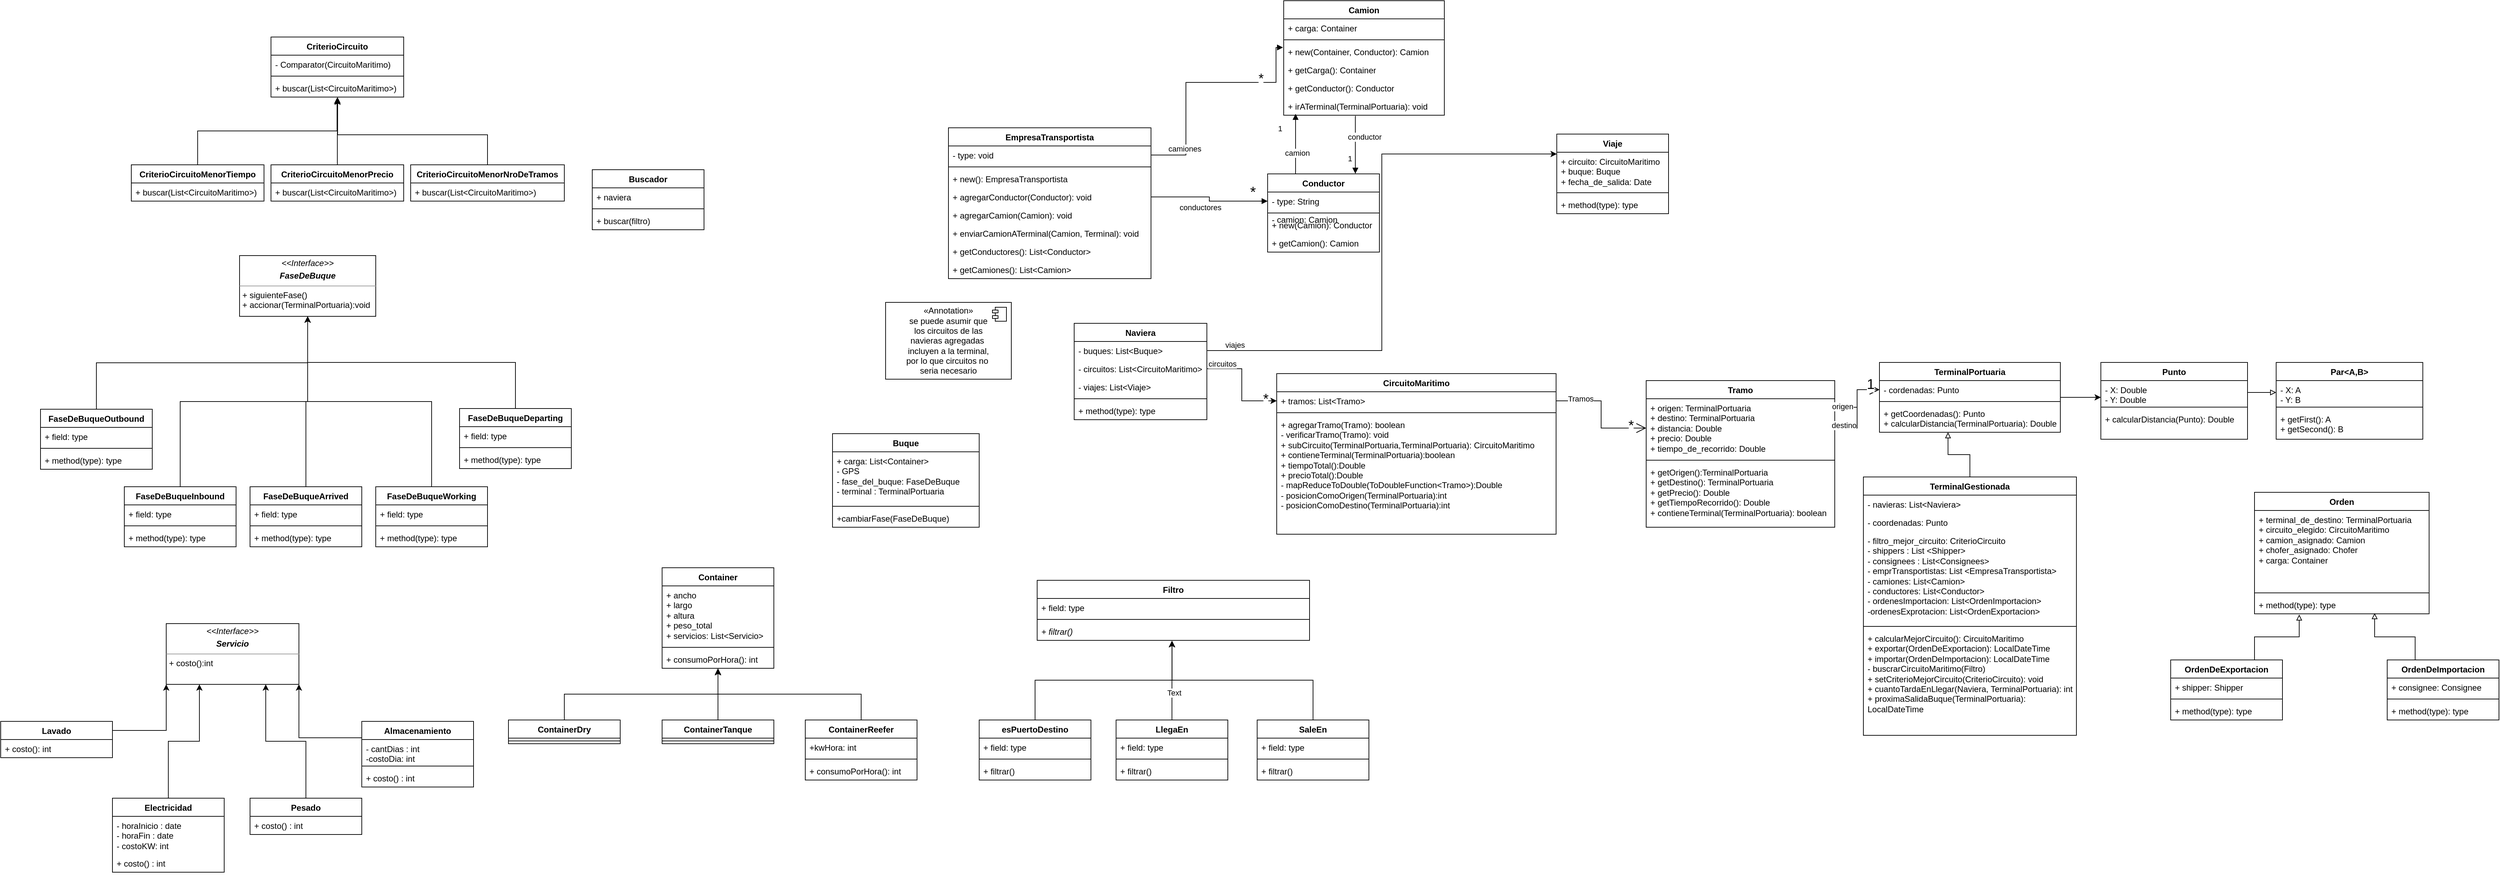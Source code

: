 <mxfile version="21.6.8" type="device">
  <diagram name="Página-1" id="1zxCoN62ttcMdRLy-pqy">
    <mxGraphModel dx="2246" dy="1924" grid="1" gridSize="10" guides="1" tooltips="1" connect="1" arrows="1" fold="1" page="1" pageScale="1" pageWidth="827" pageHeight="1169" math="0" shadow="0">
      <root>
        <mxCell id="0" />
        <mxCell id="1" parent="0" />
        <mxCell id="ABUvw_rNZOJrgvvg1hrZ-1" value="Naviera" style="swimlane;fontStyle=1;align=center;verticalAlign=top;childLayout=stackLayout;horizontal=1;startSize=26;horizontalStack=0;resizeParent=1;resizeParentMax=0;resizeLast=0;collapsible=1;marginBottom=0;whiteSpace=wrap;html=1;" parent="1" vertex="1">
          <mxGeometry x="550" y="30" width="190" height="138" as="geometry">
            <mxRectangle x="820" width="80" height="30" as="alternateBounds" />
          </mxGeometry>
        </mxCell>
        <mxCell id="ABUvw_rNZOJrgvvg1hrZ-2" value="- buques: List&amp;lt;Buque&amp;gt;" style="text;strokeColor=none;fillColor=none;align=left;verticalAlign=top;spacingLeft=4;spacingRight=4;overflow=hidden;rotatable=0;points=[[0,0.5],[1,0.5]];portConstraint=eastwest;whiteSpace=wrap;html=1;" parent="ABUvw_rNZOJrgvvg1hrZ-1" vertex="1">
          <mxGeometry y="26" width="190" height="26" as="geometry" />
        </mxCell>
        <mxCell id="ABUvw_rNZOJrgvvg1hrZ-5" value="- circuitos: List&amp;lt;CircuitoMaritimo&amp;gt;" style="text;strokeColor=none;fillColor=none;align=left;verticalAlign=top;spacingLeft=4;spacingRight=4;overflow=hidden;rotatable=0;points=[[0,0.5],[1,0.5]];portConstraint=eastwest;whiteSpace=wrap;html=1;" parent="ABUvw_rNZOJrgvvg1hrZ-1" vertex="1">
          <mxGeometry y="52" width="190" height="26" as="geometry" />
        </mxCell>
        <mxCell id="wMsCpwQgi6BDoyRRbQmV-76" value="- viajes: List&amp;lt;Viaje&amp;gt;" style="text;strokeColor=none;fillColor=none;align=left;verticalAlign=top;spacingLeft=4;spacingRight=4;overflow=hidden;rotatable=0;points=[[0,0.5],[1,0.5]];portConstraint=eastwest;whiteSpace=wrap;html=1;" parent="ABUvw_rNZOJrgvvg1hrZ-1" vertex="1">
          <mxGeometry y="78" width="190" height="26" as="geometry" />
        </mxCell>
        <mxCell id="ABUvw_rNZOJrgvvg1hrZ-3" value="" style="line;strokeWidth=1;fillColor=none;align=left;verticalAlign=middle;spacingTop=-1;spacingLeft=3;spacingRight=3;rotatable=0;labelPosition=right;points=[];portConstraint=eastwest;strokeColor=inherit;" parent="ABUvw_rNZOJrgvvg1hrZ-1" vertex="1">
          <mxGeometry y="104" width="190" height="8" as="geometry" />
        </mxCell>
        <mxCell id="ABUvw_rNZOJrgvvg1hrZ-4" value="+ method(type): type" style="text;strokeColor=none;fillColor=none;align=left;verticalAlign=top;spacingLeft=4;spacingRight=4;overflow=hidden;rotatable=0;points=[[0,0.5],[1,0.5]];portConstraint=eastwest;whiteSpace=wrap;html=1;" parent="ABUvw_rNZOJrgvvg1hrZ-1" vertex="1">
          <mxGeometry y="112" width="190" height="26" as="geometry" />
        </mxCell>
        <mxCell id="ya0v8lYfS8ipV5AFdHxH-1" style="edgeStyle=orthogonalEdgeStyle;rounded=0;orthogonalLoop=1;jettySize=auto;html=1;exitX=0.5;exitY=0;exitDx=0;exitDy=0;entryX=0.379;entryY=1.001;entryDx=0;entryDy=0;entryPerimeter=0;endArrow=block;endFill=0;" parent="1" source="ABUvw_rNZOJrgvvg1hrZ-6" target="I0zZV60bpWjbYKbzvoeE-19" edge="1">
          <mxGeometry relative="1" as="geometry" />
        </mxCell>
        <mxCell id="ABUvw_rNZOJrgvvg1hrZ-6" value="TerminalGestionada" style="swimlane;fontStyle=1;align=center;verticalAlign=top;childLayout=stackLayout;horizontal=1;startSize=26;horizontalStack=0;resizeParent=1;resizeParentMax=0;resizeLast=0;collapsible=1;marginBottom=0;whiteSpace=wrap;html=1;" parent="1" vertex="1">
          <mxGeometry x="1680" y="250" width="305" height="370" as="geometry" />
        </mxCell>
        <mxCell id="ABUvw_rNZOJrgvvg1hrZ-7" value="- navieras: List&amp;lt;Naviera&amp;gt;" style="text;strokeColor=none;fillColor=none;align=left;verticalAlign=top;spacingLeft=4;spacingRight=4;overflow=hidden;rotatable=0;points=[[0,0.5],[1,0.5]];portConstraint=eastwest;whiteSpace=wrap;html=1;" parent="ABUvw_rNZOJrgvvg1hrZ-6" vertex="1">
          <mxGeometry y="26" width="305" height="26" as="geometry" />
        </mxCell>
        <mxCell id="I0zZV60bpWjbYKbzvoeE-28" value="- coordenadas: Punto" style="text;strokeColor=none;fillColor=none;align=left;verticalAlign=top;spacingLeft=4;spacingRight=4;overflow=hidden;rotatable=0;points=[[0,0.5],[1,0.5]];portConstraint=eastwest;whiteSpace=wrap;html=1;" parent="ABUvw_rNZOJrgvvg1hrZ-6" vertex="1">
          <mxGeometry y="52" width="305" height="26" as="geometry" />
        </mxCell>
        <mxCell id="I0zZV60bpWjbYKbzvoeE-29" value="&lt;div&gt;- filtro_mejor_circuito: CriterioCircuito&lt;/div&gt;&lt;div&gt;- shippers : List &amp;lt;Shipper&amp;gt;&lt;/div&gt;&lt;div&gt;- consignees : List&amp;lt;Consignees&amp;gt;&lt;/div&gt;&lt;div&gt;- emprTransportistas: List &amp;lt;EmpresaTransportista&amp;gt;&lt;br&gt;&lt;/div&gt;&lt;div&gt;- camiones: List&amp;lt;Camion&amp;gt;&lt;/div&gt;&lt;div&gt;- conductores: List&amp;lt;Conductor&amp;gt;&lt;/div&gt;&lt;div&gt;- ordenesImportacion: List&amp;lt;OrdenImportacion&amp;gt;&lt;br&gt;&lt;/div&gt;&lt;div&gt;-ordenesExprotacion: List&amp;lt;OrdenExportacion&amp;gt;&lt;/div&gt;&lt;div&gt;&lt;br&gt;&lt;/div&gt;" style="text;strokeColor=none;fillColor=none;align=left;verticalAlign=top;spacingLeft=4;spacingRight=4;overflow=hidden;rotatable=0;points=[[0,0.5],[1,0.5]];portConstraint=eastwest;whiteSpace=wrap;html=1;" parent="ABUvw_rNZOJrgvvg1hrZ-6" vertex="1">
          <mxGeometry y="78" width="305" height="132" as="geometry" />
        </mxCell>
        <mxCell id="ABUvw_rNZOJrgvvg1hrZ-8" value="" style="line;strokeWidth=1;fillColor=none;align=left;verticalAlign=middle;spacingTop=-1;spacingLeft=3;spacingRight=3;rotatable=0;labelPosition=right;points=[];portConstraint=eastwest;strokeColor=inherit;" parent="ABUvw_rNZOJrgvvg1hrZ-6" vertex="1">
          <mxGeometry y="210" width="305" height="8" as="geometry" />
        </mxCell>
        <mxCell id="ABUvw_rNZOJrgvvg1hrZ-9" value="&lt;div&gt;+ calcularMejorCircuito(): CircuitoMaritimo&lt;/div&gt;&lt;div&gt;+ exportar(OrdenDeExportacion): LocalDateTime&lt;/div&gt;&lt;div&gt;+ importar(OrdenDeImportacion): LocalDateTime&lt;br&gt;&lt;/div&gt;&lt;div&gt;- buscrarCircuitoMaritimo(Filtro)&lt;br&gt;+ setCriterioMejorCircuito(CriterioCircuito): void&lt;/div&gt;&lt;div&gt;+ cuantoTardaEnLlegar(Naviera, TerminalPortuaria): int&lt;/div&gt;&lt;div&gt;+ proximaSalidaBuque(TerminalPortuaria): LocalDateTime&lt;br&gt;&lt;/div&gt;" style="text;strokeColor=none;fillColor=none;align=left;verticalAlign=top;spacingLeft=4;spacingRight=4;overflow=hidden;rotatable=0;points=[[0,0.5],[1,0.5]];portConstraint=eastwest;whiteSpace=wrap;html=1;" parent="ABUvw_rNZOJrgvvg1hrZ-6" vertex="1">
          <mxGeometry y="218" width="305" height="152" as="geometry" />
        </mxCell>
        <mxCell id="ABUvw_rNZOJrgvvg1hrZ-12" value="Buque" style="swimlane;fontStyle=1;align=center;verticalAlign=top;childLayout=stackLayout;horizontal=1;startSize=26;horizontalStack=0;resizeParent=1;resizeParentMax=0;resizeLast=0;collapsible=1;marginBottom=0;whiteSpace=wrap;html=1;" parent="1" vertex="1">
          <mxGeometry x="204" y="188" width="210" height="134" as="geometry" />
        </mxCell>
        <mxCell id="ABUvw_rNZOJrgvvg1hrZ-13" value="&lt;div&gt;+ carga: List&amp;lt;Container&amp;gt;&lt;/div&gt;&lt;div&gt;- GPS&lt;/div&gt;&lt;div&gt;- fase_del_buque: FaseDeBuque&lt;br&gt;&lt;/div&gt;&lt;div&gt;- terminal : TerminalPortuaria&lt;br&gt;&lt;/div&gt;" style="text;strokeColor=none;fillColor=none;align=left;verticalAlign=top;spacingLeft=4;spacingRight=4;overflow=hidden;rotatable=0;points=[[0,0.5],[1,0.5]];portConstraint=eastwest;whiteSpace=wrap;html=1;" parent="ABUvw_rNZOJrgvvg1hrZ-12" vertex="1">
          <mxGeometry y="26" width="210" height="74" as="geometry" />
        </mxCell>
        <mxCell id="ABUvw_rNZOJrgvvg1hrZ-14" value="" style="line;strokeWidth=1;fillColor=none;align=left;verticalAlign=middle;spacingTop=-1;spacingLeft=3;spacingRight=3;rotatable=0;labelPosition=right;points=[];portConstraint=eastwest;strokeColor=inherit;" parent="ABUvw_rNZOJrgvvg1hrZ-12" vertex="1">
          <mxGeometry y="100" width="210" height="8" as="geometry" />
        </mxCell>
        <mxCell id="ABUvw_rNZOJrgvvg1hrZ-15" value="+cambiarFase(FaseDeBuque)" style="text;strokeColor=none;fillColor=none;align=left;verticalAlign=top;spacingLeft=4;spacingRight=4;overflow=hidden;rotatable=0;points=[[0,0.5],[1,0.5]];portConstraint=eastwest;whiteSpace=wrap;html=1;" parent="ABUvw_rNZOJrgvvg1hrZ-12" vertex="1">
          <mxGeometry y="108" width="210" height="26" as="geometry" />
        </mxCell>
        <mxCell id="I0zZV60bpWjbYKbzvoeE-3" value="Container" style="swimlane;fontStyle=1;align=center;verticalAlign=top;childLayout=stackLayout;horizontal=1;startSize=26;horizontalStack=0;resizeParent=1;resizeParentMax=0;resizeLast=0;collapsible=1;marginBottom=0;whiteSpace=wrap;html=1;" parent="1" vertex="1">
          <mxGeometry x="-40" y="380" width="160" height="144" as="geometry" />
        </mxCell>
        <mxCell id="I0zZV60bpWjbYKbzvoeE-4" value="+ ancho&lt;br&gt;&lt;div&gt;+ largo&lt;/div&gt;&lt;div&gt;+ altura&lt;/div&gt;&lt;div&gt;+ peso_total&lt;/div&gt;&lt;div&gt;+ servicios: List&amp;lt;Servicio&amp;gt;&lt;/div&gt;&lt;div&gt;&lt;br&gt;&lt;/div&gt;&lt;div&gt;&lt;br&gt;&lt;/div&gt;&lt;div&gt;&lt;br&gt;&lt;/div&gt;&lt;div&gt;&lt;br&gt;&lt;/div&gt;" style="text;strokeColor=none;fillColor=none;align=left;verticalAlign=top;spacingLeft=4;spacingRight=4;overflow=hidden;rotatable=0;points=[[0,0.5],[1,0.5]];portConstraint=eastwest;whiteSpace=wrap;html=1;" parent="I0zZV60bpWjbYKbzvoeE-3" vertex="1">
          <mxGeometry y="26" width="160" height="84" as="geometry" />
        </mxCell>
        <mxCell id="I0zZV60bpWjbYKbzvoeE-5" value="" style="line;strokeWidth=1;fillColor=none;align=left;verticalAlign=middle;spacingTop=-1;spacingLeft=3;spacingRight=3;rotatable=0;labelPosition=right;points=[];portConstraint=eastwest;strokeColor=inherit;" parent="I0zZV60bpWjbYKbzvoeE-3" vertex="1">
          <mxGeometry y="110" width="160" height="8" as="geometry" />
        </mxCell>
        <mxCell id="I0zZV60bpWjbYKbzvoeE-6" value="+ consumoPorHora(): int" style="text;strokeColor=none;fillColor=none;align=left;verticalAlign=top;spacingLeft=4;spacingRight=4;overflow=hidden;rotatable=0;points=[[0,0.5],[1,0.5]];portConstraint=eastwest;whiteSpace=wrap;html=1;" parent="I0zZV60bpWjbYKbzvoeE-3" vertex="1">
          <mxGeometry y="118" width="160" height="26" as="geometry" />
        </mxCell>
        <mxCell id="vE86NBOg6e0xh6bUCSpT-1" value="ContainerDry" style="swimlane;fontStyle=1;align=center;verticalAlign=top;childLayout=stackLayout;horizontal=1;startSize=26;horizontalStack=0;resizeParent=1;resizeParentMax=0;resizeLast=0;collapsible=1;marginBottom=0;whiteSpace=wrap;html=1;" parent="1" vertex="1">
          <mxGeometry x="-260" y="598" width="160" height="34" as="geometry" />
        </mxCell>
        <mxCell id="vE86NBOg6e0xh6bUCSpT-3" value="" style="line;strokeWidth=1;fillColor=none;align=left;verticalAlign=middle;spacingTop=-1;spacingLeft=3;spacingRight=3;rotatable=0;labelPosition=right;points=[];portConstraint=eastwest;strokeColor=inherit;" parent="vE86NBOg6e0xh6bUCSpT-1" vertex="1">
          <mxGeometry y="26" width="160" height="8" as="geometry" />
        </mxCell>
        <mxCell id="vE86NBOg6e0xh6bUCSpT-9" value="ContainerTanque" style="swimlane;fontStyle=1;align=center;verticalAlign=top;childLayout=stackLayout;horizontal=1;startSize=26;horizontalStack=0;resizeParent=1;resizeParentMax=0;resizeLast=0;collapsible=1;marginBottom=0;whiteSpace=wrap;html=1;" parent="1" vertex="1">
          <mxGeometry x="-40" y="598" width="160" height="34" as="geometry" />
        </mxCell>
        <mxCell id="vE86NBOg6e0xh6bUCSpT-11" value="" style="line;strokeWidth=1;fillColor=none;align=left;verticalAlign=middle;spacingTop=-1;spacingLeft=3;spacingRight=3;rotatable=0;labelPosition=right;points=[];portConstraint=eastwest;strokeColor=inherit;" parent="vE86NBOg6e0xh6bUCSpT-9" vertex="1">
          <mxGeometry y="26" width="160" height="8" as="geometry" />
        </mxCell>
        <mxCell id="I0zZV60bpWjbYKbzvoeE-7" value="EmpresaTransportista" style="swimlane;fontStyle=1;align=center;verticalAlign=top;childLayout=stackLayout;horizontal=1;startSize=26;horizontalStack=0;resizeParent=1;resizeParentMax=0;resizeLast=0;collapsible=1;marginBottom=0;whiteSpace=wrap;html=1;" parent="1" vertex="1">
          <mxGeometry x="370" y="-250" width="290" height="216" as="geometry" />
        </mxCell>
        <mxCell id="I0zZV60bpWjbYKbzvoeE-15" value="- type: void" style="text;strokeColor=none;fillColor=none;align=left;verticalAlign=top;spacingLeft=4;spacingRight=4;overflow=hidden;rotatable=0;points=[[0,0.5],[1,0.5]];portConstraint=eastwest;whiteSpace=wrap;html=1;" parent="I0zZV60bpWjbYKbzvoeE-7" vertex="1">
          <mxGeometry y="26" width="290" height="26" as="geometry" />
        </mxCell>
        <mxCell id="I0zZV60bpWjbYKbzvoeE-9" value="" style="line;strokeWidth=1;fillColor=none;align=left;verticalAlign=middle;spacingTop=-1;spacingLeft=3;spacingRight=3;rotatable=0;labelPosition=right;points=[];portConstraint=eastwest;strokeColor=inherit;" parent="I0zZV60bpWjbYKbzvoeE-7" vertex="1">
          <mxGeometry y="52" width="290" height="8" as="geometry" />
        </mxCell>
        <mxCell id="I0zZV60bpWjbYKbzvoeE-10" value="+ new(): EmpresaTransportista" style="text;strokeColor=none;fillColor=none;align=left;verticalAlign=top;spacingLeft=4;spacingRight=4;overflow=hidden;rotatable=0;points=[[0,0.5],[1,0.5]];portConstraint=eastwest;whiteSpace=wrap;html=1;" parent="I0zZV60bpWjbYKbzvoeE-7" vertex="1">
          <mxGeometry y="60" width="290" height="26" as="geometry" />
        </mxCell>
        <mxCell id="LPZ_iTTPC1OW5Bad9vyf-11" value="+ agregarConductor(Conductor): void" style="text;strokeColor=none;fillColor=none;align=left;verticalAlign=top;spacingLeft=4;spacingRight=4;overflow=hidden;rotatable=0;points=[[0,0.5],[1,0.5]];portConstraint=eastwest;whiteSpace=wrap;html=1;" parent="I0zZV60bpWjbYKbzvoeE-7" vertex="1">
          <mxGeometry y="86" width="290" height="26" as="geometry" />
        </mxCell>
        <mxCell id="LPZ_iTTPC1OW5Bad9vyf-12" value="+ agregarCamion(Camion): void" style="text;strokeColor=none;fillColor=none;align=left;verticalAlign=top;spacingLeft=4;spacingRight=4;overflow=hidden;rotatable=0;points=[[0,0.5],[1,0.5]];portConstraint=eastwest;whiteSpace=wrap;html=1;" parent="I0zZV60bpWjbYKbzvoeE-7" vertex="1">
          <mxGeometry y="112" width="290" height="26" as="geometry" />
        </mxCell>
        <mxCell id="LPZ_iTTPC1OW5Bad9vyf-13" value="+ enviarCamionATerminal(Camion, Terminal): void" style="text;strokeColor=none;fillColor=none;align=left;verticalAlign=top;spacingLeft=4;spacingRight=4;overflow=hidden;rotatable=0;points=[[0,0.5],[1,0.5]];portConstraint=eastwest;whiteSpace=wrap;html=1;" parent="I0zZV60bpWjbYKbzvoeE-7" vertex="1">
          <mxGeometry y="138" width="290" height="26" as="geometry" />
        </mxCell>
        <mxCell id="LPZ_iTTPC1OW5Bad9vyf-14" value="+ getConductores(): List&amp;lt;Conductor&amp;gt;" style="text;strokeColor=none;fillColor=none;align=left;verticalAlign=top;spacingLeft=4;spacingRight=4;overflow=hidden;rotatable=0;points=[[0,0.5],[1,0.5]];portConstraint=eastwest;whiteSpace=wrap;html=1;" parent="I0zZV60bpWjbYKbzvoeE-7" vertex="1">
          <mxGeometry y="164" width="290" height="26" as="geometry" />
        </mxCell>
        <mxCell id="LPZ_iTTPC1OW5Bad9vyf-15" value="+ getCamiones(): List&amp;lt;Camion&amp;gt;" style="text;strokeColor=none;fillColor=none;align=left;verticalAlign=top;spacingLeft=4;spacingRight=4;overflow=hidden;rotatable=0;points=[[0,0.5],[1,0.5]];portConstraint=eastwest;whiteSpace=wrap;html=1;" parent="I0zZV60bpWjbYKbzvoeE-7" vertex="1">
          <mxGeometry y="190" width="290" height="26" as="geometry" />
        </mxCell>
        <mxCell id="I0zZV60bpWjbYKbzvoeE-11" value="Camion" style="swimlane;fontStyle=1;align=center;verticalAlign=top;childLayout=stackLayout;horizontal=1;startSize=26;horizontalStack=0;resizeParent=1;resizeParentMax=0;resizeLast=0;collapsible=1;marginBottom=0;whiteSpace=wrap;html=1;" parent="1" vertex="1">
          <mxGeometry x="850" y="-432" width="230" height="164" as="geometry" />
        </mxCell>
        <mxCell id="I0zZV60bpWjbYKbzvoeE-12" value="+ carga: Container" style="text;strokeColor=none;fillColor=none;align=left;verticalAlign=top;spacingLeft=4;spacingRight=4;overflow=hidden;rotatable=0;points=[[0,0.5],[1,0.5]];portConstraint=eastwest;whiteSpace=wrap;html=1;" parent="I0zZV60bpWjbYKbzvoeE-11" vertex="1">
          <mxGeometry y="26" width="230" height="26" as="geometry" />
        </mxCell>
        <mxCell id="I0zZV60bpWjbYKbzvoeE-13" value="" style="line;strokeWidth=1;fillColor=none;align=left;verticalAlign=middle;spacingTop=-1;spacingLeft=3;spacingRight=3;rotatable=0;labelPosition=right;points=[];portConstraint=eastwest;strokeColor=inherit;" parent="I0zZV60bpWjbYKbzvoeE-11" vertex="1">
          <mxGeometry y="52" width="230" height="8" as="geometry" />
        </mxCell>
        <mxCell id="I0zZV60bpWjbYKbzvoeE-14" value="+ new(Container, Conductor): Camion" style="text;strokeColor=none;fillColor=none;align=left;verticalAlign=top;spacingLeft=4;spacingRight=4;overflow=hidden;rotatable=0;points=[[0,0.5],[1,0.5]];portConstraint=eastwest;whiteSpace=wrap;html=1;" parent="I0zZV60bpWjbYKbzvoeE-11" vertex="1">
          <mxGeometry y="60" width="230" height="26" as="geometry" />
        </mxCell>
        <mxCell id="LPZ_iTTPC1OW5Bad9vyf-5" value="+ getCarga(): Container" style="text;strokeColor=none;fillColor=none;align=left;verticalAlign=top;spacingLeft=4;spacingRight=4;overflow=hidden;rotatable=0;points=[[0,0.5],[1,0.5]];portConstraint=eastwest;whiteSpace=wrap;html=1;" parent="I0zZV60bpWjbYKbzvoeE-11" vertex="1">
          <mxGeometry y="86" width="230" height="26" as="geometry" />
        </mxCell>
        <mxCell id="LPZ_iTTPC1OW5Bad9vyf-6" value="+ getConductor(): Conductor" style="text;strokeColor=none;fillColor=none;align=left;verticalAlign=top;spacingLeft=4;spacingRight=4;overflow=hidden;rotatable=0;points=[[0,0.5],[1,0.5]];portConstraint=eastwest;whiteSpace=wrap;html=1;" parent="I0zZV60bpWjbYKbzvoeE-11" vertex="1">
          <mxGeometry y="112" width="230" height="26" as="geometry" />
        </mxCell>
        <mxCell id="LPZ_iTTPC1OW5Bad9vyf-7" value="+ irATerminal(TerminalPortuaria): void" style="text;strokeColor=none;fillColor=none;align=left;verticalAlign=top;spacingLeft=4;spacingRight=4;overflow=hidden;rotatable=0;points=[[0,0.5],[1,0.5]];portConstraint=eastwest;whiteSpace=wrap;html=1;" parent="I0zZV60bpWjbYKbzvoeE-11" vertex="1">
          <mxGeometry y="138" width="230" height="26" as="geometry" />
        </mxCell>
        <mxCell id="5zhQQYnLI66ePEPqatI0-8" style="edgeStyle=orthogonalEdgeStyle;rounded=0;orthogonalLoop=1;jettySize=auto;html=1;entryX=0;entryY=0.706;entryDx=0;entryDy=0;entryPerimeter=0;" parent="1" source="I0zZV60bpWjbYKbzvoeE-16" target="yJXyIbkkPUpZtxzlh9dZ-2" edge="1">
          <mxGeometry relative="1" as="geometry" />
        </mxCell>
        <mxCell id="I0zZV60bpWjbYKbzvoeE-16" value="TerminalPortuaria" style="swimlane;fontStyle=1;align=center;verticalAlign=top;childLayout=stackLayout;horizontal=1;startSize=26;horizontalStack=0;resizeParent=1;resizeParentMax=0;resizeLast=0;collapsible=1;marginBottom=0;whiteSpace=wrap;html=1;" parent="1" vertex="1">
          <mxGeometry x="1703" y="86" width="259" height="100" as="geometry" />
        </mxCell>
        <mxCell id="I0zZV60bpWjbYKbzvoeE-17" value="- cordenadas:&amp;nbsp;Punto" style="text;strokeColor=none;fillColor=none;align=left;verticalAlign=top;spacingLeft=4;spacingRight=4;overflow=hidden;rotatable=0;points=[[0,0.5],[1,0.5]];portConstraint=eastwest;whiteSpace=wrap;html=1;" parent="I0zZV60bpWjbYKbzvoeE-16" vertex="1">
          <mxGeometry y="26" width="259" height="26" as="geometry" />
        </mxCell>
        <mxCell id="I0zZV60bpWjbYKbzvoeE-18" value="" style="line;strokeWidth=1;fillColor=none;align=left;verticalAlign=middle;spacingTop=-1;spacingLeft=3;spacingRight=3;rotatable=0;labelPosition=right;points=[];portConstraint=eastwest;strokeColor=inherit;" parent="I0zZV60bpWjbYKbzvoeE-16" vertex="1">
          <mxGeometry y="52" width="259" height="8" as="geometry" />
        </mxCell>
        <mxCell id="I0zZV60bpWjbYKbzvoeE-19" value="+ getCoordenadas(): Punto&lt;br&gt;+ calcularDistancia(TerminalPortuaria): Double" style="text;strokeColor=none;fillColor=none;align=left;verticalAlign=top;spacingLeft=4;spacingRight=4;overflow=hidden;rotatable=0;points=[[0,0.5],[1,0.5]];portConstraint=eastwest;whiteSpace=wrap;html=1;" parent="I0zZV60bpWjbYKbzvoeE-16" vertex="1">
          <mxGeometry y="60" width="259" height="40" as="geometry" />
        </mxCell>
        <mxCell id="vE86NBOg6e0xh6bUCSpT-18" value="Tramo" style="swimlane;fontStyle=1;align=center;verticalAlign=top;childLayout=stackLayout;horizontal=1;startSize=26;horizontalStack=0;resizeParent=1;resizeParentMax=0;resizeLast=0;collapsible=1;marginBottom=0;whiteSpace=wrap;html=1;" parent="1" vertex="1">
          <mxGeometry x="1369" y="112" width="270" height="210" as="geometry" />
        </mxCell>
        <mxCell id="vE86NBOg6e0xh6bUCSpT-19" value="&lt;div&gt;+ origen: TerminalPortuaria&lt;/div&gt;&lt;div&gt;+ destino: TerminalPortuaria&lt;br&gt;&lt;/div&gt;&lt;div&gt;+ distancia: Double&lt;/div&gt;&lt;div&gt;+ precio: Double&lt;/div&gt;&lt;div&gt;+ tiempo_de_recorrido: Double&lt;br&gt;&lt;/div&gt;" style="text;strokeColor=none;fillColor=none;align=left;verticalAlign=top;spacingLeft=4;spacingRight=4;overflow=hidden;rotatable=0;points=[[0,0.5],[1,0.5]];portConstraint=eastwest;whiteSpace=wrap;html=1;" parent="vE86NBOg6e0xh6bUCSpT-18" vertex="1">
          <mxGeometry y="26" width="270" height="84" as="geometry" />
        </mxCell>
        <mxCell id="vE86NBOg6e0xh6bUCSpT-20" value="" style="line;strokeWidth=1;fillColor=none;align=left;verticalAlign=middle;spacingTop=-1;spacingLeft=3;spacingRight=3;rotatable=0;labelPosition=right;points=[];portConstraint=eastwest;strokeColor=inherit;" parent="vE86NBOg6e0xh6bUCSpT-18" vertex="1">
          <mxGeometry y="110" width="270" height="8" as="geometry" />
        </mxCell>
        <mxCell id="vE86NBOg6e0xh6bUCSpT-21" value="+ getOrigen():TerminalPortuaria&lt;br&gt;+ getDestino(): TerminalPortuaria&lt;br&gt;+ getPrecio(): Double&lt;br&gt;+ getTiempoRecorrido(): Double&lt;br&gt;+ contieneTerminal(TerminalPortuaria): boolean" style="text;strokeColor=none;fillColor=none;align=left;verticalAlign=top;spacingLeft=4;spacingRight=4;overflow=hidden;rotatable=0;points=[[0,0.5],[1,0.5]];portConstraint=eastwest;whiteSpace=wrap;html=1;" parent="vE86NBOg6e0xh6bUCSpT-18" vertex="1">
          <mxGeometry y="118" width="270" height="92" as="geometry" />
        </mxCell>
        <mxCell id="vE86NBOg6e0xh6bUCSpT-22" value="CircuitoMaritimo" style="swimlane;fontStyle=1;align=center;verticalAlign=top;childLayout=stackLayout;horizontal=1;startSize=26;horizontalStack=0;resizeParent=1;resizeParentMax=0;resizeLast=0;collapsible=1;marginBottom=0;whiteSpace=wrap;html=1;" parent="1" vertex="1">
          <mxGeometry x="840" y="102" width="400" height="230" as="geometry" />
        </mxCell>
        <mxCell id="vE86NBOg6e0xh6bUCSpT-23" value="+ tramos: List&amp;lt;Tramo&amp;gt;" style="text;strokeColor=none;fillColor=none;align=left;verticalAlign=top;spacingLeft=4;spacingRight=4;overflow=hidden;rotatable=0;points=[[0,0.5],[1,0.5]];portConstraint=eastwest;whiteSpace=wrap;html=1;" parent="vE86NBOg6e0xh6bUCSpT-22" vertex="1">
          <mxGeometry y="26" width="400" height="26" as="geometry" />
        </mxCell>
        <mxCell id="vE86NBOg6e0xh6bUCSpT-24" value="" style="line;strokeWidth=1;fillColor=none;align=left;verticalAlign=middle;spacingTop=-1;spacingLeft=3;spacingRight=3;rotatable=0;labelPosition=right;points=[];portConstraint=eastwest;strokeColor=inherit;" parent="vE86NBOg6e0xh6bUCSpT-22" vertex="1">
          <mxGeometry y="52" width="400" height="8" as="geometry" />
        </mxCell>
        <mxCell id="vE86NBOg6e0xh6bUCSpT-25" value="+ agregarTramo(Tramo): boolean&lt;br&gt;- verificarTramo(Tramo): void&lt;br&gt;+ subCircuito(TerminalPortuaria,TerminalPortuaria): CircuitoMaritimo&lt;br&gt;+ contieneTerminal(TerminalPortuaria):boolean&lt;br&gt;+ tiempoTotal():Double&lt;br&gt;+ precioTotal():Double&lt;br&gt;- mapReduceToDouble(ToDoubleFunction&amp;lt;Tramo&amp;gt;):Double&lt;br&gt;- posicionComoOrigen(TerminalPortuaria):int&lt;br&gt;- posicionComoDestino(TerminalPortuaria):int" style="text;strokeColor=none;fillColor=none;align=left;verticalAlign=top;spacingLeft=4;spacingRight=4;overflow=hidden;rotatable=0;points=[[0,0.5],[1,0.5]];portConstraint=eastwest;whiteSpace=wrap;html=1;" parent="vE86NBOg6e0xh6bUCSpT-22" vertex="1">
          <mxGeometry y="60" width="400" height="170" as="geometry" />
        </mxCell>
        <mxCell id="I0zZV60bpWjbYKbzvoeE-30" value="Filtro" style="swimlane;fontStyle=1;align=center;verticalAlign=top;childLayout=stackLayout;horizontal=1;startSize=26;horizontalStack=0;resizeParent=1;resizeParentMax=0;resizeLast=0;collapsible=1;marginBottom=0;whiteSpace=wrap;html=1;" parent="1" vertex="1">
          <mxGeometry x="497" y="398" width="390" height="86" as="geometry" />
        </mxCell>
        <mxCell id="I0zZV60bpWjbYKbzvoeE-31" value="+ field: type" style="text;strokeColor=none;fillColor=none;align=left;verticalAlign=top;spacingLeft=4;spacingRight=4;overflow=hidden;rotatable=0;points=[[0,0.5],[1,0.5]];portConstraint=eastwest;whiteSpace=wrap;html=1;" parent="I0zZV60bpWjbYKbzvoeE-30" vertex="1">
          <mxGeometry y="26" width="390" height="26" as="geometry" />
        </mxCell>
        <mxCell id="I0zZV60bpWjbYKbzvoeE-32" value="" style="line;strokeWidth=1;fillColor=none;align=left;verticalAlign=middle;spacingTop=-1;spacingLeft=3;spacingRight=3;rotatable=0;labelPosition=right;points=[];portConstraint=eastwest;strokeColor=inherit;" parent="I0zZV60bpWjbYKbzvoeE-30" vertex="1">
          <mxGeometry y="52" width="390" height="8" as="geometry" />
        </mxCell>
        <mxCell id="I0zZV60bpWjbYKbzvoeE-33" value="+ filtrar()" style="text;strokeColor=none;fillColor=none;align=left;verticalAlign=top;spacingLeft=4;spacingRight=4;overflow=hidden;rotatable=0;points=[[0,0.5],[1,0.5]];portConstraint=eastwest;whiteSpace=wrap;html=1;fontStyle=2" parent="I0zZV60bpWjbYKbzvoeE-30" vertex="1">
          <mxGeometry y="60" width="390" height="26" as="geometry" />
        </mxCell>
        <mxCell id="I0zZV60bpWjbYKbzvoeE-34" value="esPuertoDestino" style="swimlane;fontStyle=1;align=center;verticalAlign=top;childLayout=stackLayout;horizontal=1;startSize=26;horizontalStack=0;resizeParent=1;resizeParentMax=0;resizeLast=0;collapsible=1;marginBottom=0;whiteSpace=wrap;html=1;" parent="1" vertex="1">
          <mxGeometry x="414" y="598" width="160" height="86" as="geometry" />
        </mxCell>
        <mxCell id="I0zZV60bpWjbYKbzvoeE-35" value="+ field: type" style="text;strokeColor=none;fillColor=none;align=left;verticalAlign=top;spacingLeft=4;spacingRight=4;overflow=hidden;rotatable=0;points=[[0,0.5],[1,0.5]];portConstraint=eastwest;whiteSpace=wrap;html=1;" parent="I0zZV60bpWjbYKbzvoeE-34" vertex="1">
          <mxGeometry y="26" width="160" height="26" as="geometry" />
        </mxCell>
        <mxCell id="I0zZV60bpWjbYKbzvoeE-36" value="" style="line;strokeWidth=1;fillColor=none;align=left;verticalAlign=middle;spacingTop=-1;spacingLeft=3;spacingRight=3;rotatable=0;labelPosition=right;points=[];portConstraint=eastwest;strokeColor=inherit;" parent="I0zZV60bpWjbYKbzvoeE-34" vertex="1">
          <mxGeometry y="52" width="160" height="8" as="geometry" />
        </mxCell>
        <mxCell id="I0zZV60bpWjbYKbzvoeE-37" value="+ filtrar()" style="text;strokeColor=none;fillColor=none;align=left;verticalAlign=top;spacingLeft=4;spacingRight=4;overflow=hidden;rotatable=0;points=[[0,0.5],[1,0.5]];portConstraint=eastwest;whiteSpace=wrap;html=1;" parent="I0zZV60bpWjbYKbzvoeE-34" vertex="1">
          <mxGeometry y="60" width="160" height="26" as="geometry" />
        </mxCell>
        <mxCell id="I0zZV60bpWjbYKbzvoeE-38" value="LlegaEn" style="swimlane;fontStyle=1;align=center;verticalAlign=top;childLayout=stackLayout;horizontal=1;startSize=26;horizontalStack=0;resizeParent=1;resizeParentMax=0;resizeLast=0;collapsible=1;marginBottom=0;whiteSpace=wrap;html=1;" parent="1" vertex="1">
          <mxGeometry x="610" y="598" width="160" height="86" as="geometry" />
        </mxCell>
        <mxCell id="I0zZV60bpWjbYKbzvoeE-39" value="+ field: type" style="text;strokeColor=none;fillColor=none;align=left;verticalAlign=top;spacingLeft=4;spacingRight=4;overflow=hidden;rotatable=0;points=[[0,0.5],[1,0.5]];portConstraint=eastwest;whiteSpace=wrap;html=1;" parent="I0zZV60bpWjbYKbzvoeE-38" vertex="1">
          <mxGeometry y="26" width="160" height="26" as="geometry" />
        </mxCell>
        <mxCell id="I0zZV60bpWjbYKbzvoeE-40" value="" style="line;strokeWidth=1;fillColor=none;align=left;verticalAlign=middle;spacingTop=-1;spacingLeft=3;spacingRight=3;rotatable=0;labelPosition=right;points=[];portConstraint=eastwest;strokeColor=inherit;" parent="I0zZV60bpWjbYKbzvoeE-38" vertex="1">
          <mxGeometry y="52" width="160" height="8" as="geometry" />
        </mxCell>
        <mxCell id="I0zZV60bpWjbYKbzvoeE-41" value="+ filtrar()" style="text;strokeColor=none;fillColor=none;align=left;verticalAlign=top;spacingLeft=4;spacingRight=4;overflow=hidden;rotatable=0;points=[[0,0.5],[1,0.5]];portConstraint=eastwest;whiteSpace=wrap;html=1;" parent="I0zZV60bpWjbYKbzvoeE-38" vertex="1">
          <mxGeometry y="60" width="160" height="26" as="geometry" />
        </mxCell>
        <mxCell id="I0zZV60bpWjbYKbzvoeE-42" value="SaleEn" style="swimlane;fontStyle=1;align=center;verticalAlign=top;childLayout=stackLayout;horizontal=1;startSize=26;horizontalStack=0;resizeParent=1;resizeParentMax=0;resizeLast=0;collapsible=1;marginBottom=0;whiteSpace=wrap;html=1;" parent="1" vertex="1">
          <mxGeometry x="812" y="598" width="160" height="86" as="geometry" />
        </mxCell>
        <mxCell id="I0zZV60bpWjbYKbzvoeE-43" value="+ field: type" style="text;strokeColor=none;fillColor=none;align=left;verticalAlign=top;spacingLeft=4;spacingRight=4;overflow=hidden;rotatable=0;points=[[0,0.5],[1,0.5]];portConstraint=eastwest;whiteSpace=wrap;html=1;" parent="I0zZV60bpWjbYKbzvoeE-42" vertex="1">
          <mxGeometry y="26" width="160" height="26" as="geometry" />
        </mxCell>
        <mxCell id="I0zZV60bpWjbYKbzvoeE-44" value="" style="line;strokeWidth=1;fillColor=none;align=left;verticalAlign=middle;spacingTop=-1;spacingLeft=3;spacingRight=3;rotatable=0;labelPosition=right;points=[];portConstraint=eastwest;strokeColor=inherit;" parent="I0zZV60bpWjbYKbzvoeE-42" vertex="1">
          <mxGeometry y="52" width="160" height="8" as="geometry" />
        </mxCell>
        <mxCell id="I0zZV60bpWjbYKbzvoeE-45" value="+ filtrar()" style="text;strokeColor=none;fillColor=none;align=left;verticalAlign=top;spacingLeft=4;spacingRight=4;overflow=hidden;rotatable=0;points=[[0,0.5],[1,0.5]];portConstraint=eastwest;whiteSpace=wrap;html=1;" parent="I0zZV60bpWjbYKbzvoeE-42" vertex="1">
          <mxGeometry y="60" width="160" height="26" as="geometry" />
        </mxCell>
        <mxCell id="wMsCpwQgi6BDoyRRbQmV-50" style="edgeStyle=orthogonalEdgeStyle;rounded=0;orthogonalLoop=1;jettySize=auto;html=1;exitX=0.5;exitY=0;exitDx=0;exitDy=0;entryX=0.5;entryY=1;entryDx=0;entryDy=0;" parent="1" source="vE86NBOg6e0xh6bUCSpT-35" target="wMsCpwQgi6BDoyRRbQmV-47" edge="1">
          <mxGeometry relative="1" as="geometry" />
        </mxCell>
        <mxCell id="vE86NBOg6e0xh6bUCSpT-35" value="FaseDeBuqueOutbound" style="swimlane;fontStyle=1;align=center;verticalAlign=top;childLayout=stackLayout;horizontal=1;startSize=26;horizontalStack=0;resizeParent=1;resizeParentMax=0;resizeLast=0;collapsible=1;marginBottom=0;whiteSpace=wrap;html=1;" parent="1" vertex="1">
          <mxGeometry x="-930" y="153" width="160" height="86" as="geometry" />
        </mxCell>
        <mxCell id="vE86NBOg6e0xh6bUCSpT-36" value="+ field: type" style="text;strokeColor=none;fillColor=none;align=left;verticalAlign=top;spacingLeft=4;spacingRight=4;overflow=hidden;rotatable=0;points=[[0,0.5],[1,0.5]];portConstraint=eastwest;whiteSpace=wrap;html=1;" parent="vE86NBOg6e0xh6bUCSpT-35" vertex="1">
          <mxGeometry y="26" width="160" height="26" as="geometry" />
        </mxCell>
        <mxCell id="vE86NBOg6e0xh6bUCSpT-37" value="" style="line;strokeWidth=1;fillColor=none;align=left;verticalAlign=middle;spacingTop=-1;spacingLeft=3;spacingRight=3;rotatable=0;labelPosition=right;points=[];portConstraint=eastwest;strokeColor=inherit;" parent="vE86NBOg6e0xh6bUCSpT-35" vertex="1">
          <mxGeometry y="52" width="160" height="8" as="geometry" />
        </mxCell>
        <mxCell id="vE86NBOg6e0xh6bUCSpT-38" value="+ method(type): type" style="text;strokeColor=none;fillColor=none;align=left;verticalAlign=top;spacingLeft=4;spacingRight=4;overflow=hidden;rotatable=0;points=[[0,0.5],[1,0.5]];portConstraint=eastwest;whiteSpace=wrap;html=1;" parent="vE86NBOg6e0xh6bUCSpT-35" vertex="1">
          <mxGeometry y="60" width="160" height="26" as="geometry" />
        </mxCell>
        <mxCell id="wMsCpwQgi6BDoyRRbQmV-51" style="edgeStyle=orthogonalEdgeStyle;rounded=0;orthogonalLoop=1;jettySize=auto;html=1;exitX=0.5;exitY=0;exitDx=0;exitDy=0;entryX=0.5;entryY=1;entryDx=0;entryDy=0;" parent="1" source="vE86NBOg6e0xh6bUCSpT-39" target="wMsCpwQgi6BDoyRRbQmV-47" edge="1">
          <mxGeometry relative="1" as="geometry" />
        </mxCell>
        <mxCell id="vE86NBOg6e0xh6bUCSpT-39" value="FaseDeBuqueInbound" style="swimlane;fontStyle=1;align=center;verticalAlign=top;childLayout=stackLayout;horizontal=1;startSize=26;horizontalStack=0;resizeParent=1;resizeParentMax=0;resizeLast=0;collapsible=1;marginBottom=0;whiteSpace=wrap;html=1;" parent="1" vertex="1">
          <mxGeometry x="-810" y="264" width="160" height="86" as="geometry" />
        </mxCell>
        <mxCell id="vE86NBOg6e0xh6bUCSpT-40" value="+ field: type" style="text;strokeColor=none;fillColor=none;align=left;verticalAlign=top;spacingLeft=4;spacingRight=4;overflow=hidden;rotatable=0;points=[[0,0.5],[1,0.5]];portConstraint=eastwest;whiteSpace=wrap;html=1;" parent="vE86NBOg6e0xh6bUCSpT-39" vertex="1">
          <mxGeometry y="26" width="160" height="26" as="geometry" />
        </mxCell>
        <mxCell id="vE86NBOg6e0xh6bUCSpT-41" value="" style="line;strokeWidth=1;fillColor=none;align=left;verticalAlign=middle;spacingTop=-1;spacingLeft=3;spacingRight=3;rotatable=0;labelPosition=right;points=[];portConstraint=eastwest;strokeColor=inherit;" parent="vE86NBOg6e0xh6bUCSpT-39" vertex="1">
          <mxGeometry y="52" width="160" height="8" as="geometry" />
        </mxCell>
        <mxCell id="vE86NBOg6e0xh6bUCSpT-42" value="+ method(type): type" style="text;strokeColor=none;fillColor=none;align=left;verticalAlign=top;spacingLeft=4;spacingRight=4;overflow=hidden;rotatable=0;points=[[0,0.5],[1,0.5]];portConstraint=eastwest;whiteSpace=wrap;html=1;" parent="vE86NBOg6e0xh6bUCSpT-39" vertex="1">
          <mxGeometry y="60" width="160" height="26" as="geometry" />
        </mxCell>
        <mxCell id="wMsCpwQgi6BDoyRRbQmV-54" style="edgeStyle=orthogonalEdgeStyle;rounded=0;orthogonalLoop=1;jettySize=auto;html=1;exitX=0.5;exitY=0;exitDx=0;exitDy=0;entryX=0.5;entryY=1;entryDx=0;entryDy=0;" parent="1" source="vE86NBOg6e0xh6bUCSpT-43" target="wMsCpwQgi6BDoyRRbQmV-47" edge="1">
          <mxGeometry relative="1" as="geometry" />
        </mxCell>
        <mxCell id="vE86NBOg6e0xh6bUCSpT-43" value="FaseDeBuqueWorking" style="swimlane;fontStyle=1;align=center;verticalAlign=top;childLayout=stackLayout;horizontal=1;startSize=26;horizontalStack=0;resizeParent=1;resizeParentMax=0;resizeLast=0;collapsible=1;marginBottom=0;whiteSpace=wrap;html=1;" parent="1" vertex="1">
          <mxGeometry x="-450" y="264" width="160" height="86" as="geometry" />
        </mxCell>
        <mxCell id="vE86NBOg6e0xh6bUCSpT-44" value="+ field: type" style="text;strokeColor=none;fillColor=none;align=left;verticalAlign=top;spacingLeft=4;spacingRight=4;overflow=hidden;rotatable=0;points=[[0,0.5],[1,0.5]];portConstraint=eastwest;whiteSpace=wrap;html=1;" parent="vE86NBOg6e0xh6bUCSpT-43" vertex="1">
          <mxGeometry y="26" width="160" height="26" as="geometry" />
        </mxCell>
        <mxCell id="vE86NBOg6e0xh6bUCSpT-45" value="" style="line;strokeWidth=1;fillColor=none;align=left;verticalAlign=middle;spacingTop=-1;spacingLeft=3;spacingRight=3;rotatable=0;labelPosition=right;points=[];portConstraint=eastwest;strokeColor=inherit;" parent="vE86NBOg6e0xh6bUCSpT-43" vertex="1">
          <mxGeometry y="52" width="160" height="8" as="geometry" />
        </mxCell>
        <mxCell id="vE86NBOg6e0xh6bUCSpT-46" value="+ method(type): type" style="text;strokeColor=none;fillColor=none;align=left;verticalAlign=top;spacingLeft=4;spacingRight=4;overflow=hidden;rotatable=0;points=[[0,0.5],[1,0.5]];portConstraint=eastwest;whiteSpace=wrap;html=1;" parent="vE86NBOg6e0xh6bUCSpT-43" vertex="1">
          <mxGeometry y="60" width="160" height="26" as="geometry" />
        </mxCell>
        <mxCell id="wMsCpwQgi6BDoyRRbQmV-52" style="edgeStyle=orthogonalEdgeStyle;rounded=0;orthogonalLoop=1;jettySize=auto;html=1;exitX=0.5;exitY=0;exitDx=0;exitDy=0;entryX=0.5;entryY=1;entryDx=0;entryDy=0;" parent="1" source="vE86NBOg6e0xh6bUCSpT-47" target="wMsCpwQgi6BDoyRRbQmV-47" edge="1">
          <mxGeometry relative="1" as="geometry" />
        </mxCell>
        <mxCell id="vE86NBOg6e0xh6bUCSpT-47" value="FaseDeBuqueArrived" style="swimlane;fontStyle=1;align=center;verticalAlign=top;childLayout=stackLayout;horizontal=1;startSize=26;horizontalStack=0;resizeParent=1;resizeParentMax=0;resizeLast=0;collapsible=1;marginBottom=0;whiteSpace=wrap;html=1;" parent="1" vertex="1">
          <mxGeometry x="-630" y="264" width="160" height="86" as="geometry" />
        </mxCell>
        <mxCell id="vE86NBOg6e0xh6bUCSpT-48" value="+ field: type" style="text;strokeColor=none;fillColor=none;align=left;verticalAlign=top;spacingLeft=4;spacingRight=4;overflow=hidden;rotatable=0;points=[[0,0.5],[1,0.5]];portConstraint=eastwest;whiteSpace=wrap;html=1;" parent="vE86NBOg6e0xh6bUCSpT-47" vertex="1">
          <mxGeometry y="26" width="160" height="26" as="geometry" />
        </mxCell>
        <mxCell id="vE86NBOg6e0xh6bUCSpT-49" value="" style="line;strokeWidth=1;fillColor=none;align=left;verticalAlign=middle;spacingTop=-1;spacingLeft=3;spacingRight=3;rotatable=0;labelPosition=right;points=[];portConstraint=eastwest;strokeColor=inherit;" parent="vE86NBOg6e0xh6bUCSpT-47" vertex="1">
          <mxGeometry y="52" width="160" height="8" as="geometry" />
        </mxCell>
        <mxCell id="vE86NBOg6e0xh6bUCSpT-50" value="+ method(type): type" style="text;strokeColor=none;fillColor=none;align=left;verticalAlign=top;spacingLeft=4;spacingRight=4;overflow=hidden;rotatable=0;points=[[0,0.5],[1,0.5]];portConstraint=eastwest;whiteSpace=wrap;html=1;" parent="vE86NBOg6e0xh6bUCSpT-47" vertex="1">
          <mxGeometry y="60" width="160" height="26" as="geometry" />
        </mxCell>
        <mxCell id="wMsCpwQgi6BDoyRRbQmV-53" style="edgeStyle=orthogonalEdgeStyle;rounded=0;orthogonalLoop=1;jettySize=auto;html=1;exitX=0.5;exitY=0;exitDx=0;exitDy=0;entryX=0.5;entryY=1;entryDx=0;entryDy=0;" parent="1" source="vE86NBOg6e0xh6bUCSpT-51" target="wMsCpwQgi6BDoyRRbQmV-47" edge="1">
          <mxGeometry relative="1" as="geometry" />
        </mxCell>
        <mxCell id="vE86NBOg6e0xh6bUCSpT-51" value="FaseDeBuqueDeparting" style="swimlane;fontStyle=1;align=center;verticalAlign=top;childLayout=stackLayout;horizontal=1;startSize=26;horizontalStack=0;resizeParent=1;resizeParentMax=0;resizeLast=0;collapsible=1;marginBottom=0;whiteSpace=wrap;html=1;" parent="1" vertex="1">
          <mxGeometry x="-330" y="152" width="160" height="86" as="geometry" />
        </mxCell>
        <mxCell id="vE86NBOg6e0xh6bUCSpT-52" value="+ field: type" style="text;strokeColor=none;fillColor=none;align=left;verticalAlign=top;spacingLeft=4;spacingRight=4;overflow=hidden;rotatable=0;points=[[0,0.5],[1,0.5]];portConstraint=eastwest;whiteSpace=wrap;html=1;" parent="vE86NBOg6e0xh6bUCSpT-51" vertex="1">
          <mxGeometry y="26" width="160" height="26" as="geometry" />
        </mxCell>
        <mxCell id="vE86NBOg6e0xh6bUCSpT-53" value="" style="line;strokeWidth=1;fillColor=none;align=left;verticalAlign=middle;spacingTop=-1;spacingLeft=3;spacingRight=3;rotatable=0;labelPosition=right;points=[];portConstraint=eastwest;strokeColor=inherit;" parent="vE86NBOg6e0xh6bUCSpT-51" vertex="1">
          <mxGeometry y="52" width="160" height="8" as="geometry" />
        </mxCell>
        <mxCell id="vE86NBOg6e0xh6bUCSpT-54" value="+ method(type): type" style="text;strokeColor=none;fillColor=none;align=left;verticalAlign=top;spacingLeft=4;spacingRight=4;overflow=hidden;rotatable=0;points=[[0,0.5],[1,0.5]];portConstraint=eastwest;whiteSpace=wrap;html=1;" parent="vE86NBOg6e0xh6bUCSpT-51" vertex="1">
          <mxGeometry y="60" width="160" height="26" as="geometry" />
        </mxCell>
        <mxCell id="vE86NBOg6e0xh6bUCSpT-62" value="&lt;div&gt;Orden&lt;/div&gt;&lt;div&gt;&lt;br&gt;&lt;/div&gt;" style="swimlane;fontStyle=1;align=center;verticalAlign=top;childLayout=stackLayout;horizontal=1;startSize=26;horizontalStack=0;resizeParent=1;resizeParentMax=0;resizeLast=0;collapsible=1;marginBottom=0;whiteSpace=wrap;html=1;" parent="1" vertex="1">
          <mxGeometry x="2240" y="272" width="250" height="174" as="geometry" />
        </mxCell>
        <mxCell id="vE86NBOg6e0xh6bUCSpT-63" value="&lt;div&gt;+ terminal_de_destino: TerminalPortuaria&lt;br&gt;&lt;/div&gt;&lt;div&gt;&lt;span style=&quot;background-color: initial;&quot;&gt;+ circuito_elegido: CircuitoMaritimo&lt;/span&gt;&lt;br&gt;&lt;/div&gt;&lt;div&gt;+ camion_asignado: Camion&lt;/div&gt;&lt;div&gt;+ chofer_asignado: Chofer&lt;/div&gt;&lt;div&gt;+ carga: Container&lt;br&gt;&lt;/div&gt;" style="text;strokeColor=none;fillColor=none;align=left;verticalAlign=top;spacingLeft=4;spacingRight=4;overflow=hidden;rotatable=0;points=[[0,0.5],[1,0.5]];portConstraint=eastwest;whiteSpace=wrap;html=1;" parent="vE86NBOg6e0xh6bUCSpT-62" vertex="1">
          <mxGeometry y="26" width="250" height="114" as="geometry" />
        </mxCell>
        <mxCell id="vE86NBOg6e0xh6bUCSpT-64" value="" style="line;strokeWidth=1;fillColor=none;align=left;verticalAlign=middle;spacingTop=-1;spacingLeft=3;spacingRight=3;rotatable=0;labelPosition=right;points=[];portConstraint=eastwest;strokeColor=inherit;" parent="vE86NBOg6e0xh6bUCSpT-62" vertex="1">
          <mxGeometry y="140" width="250" height="8" as="geometry" />
        </mxCell>
        <mxCell id="vE86NBOg6e0xh6bUCSpT-65" value="+ method(type): type" style="text;strokeColor=none;fillColor=none;align=left;verticalAlign=top;spacingLeft=4;spacingRight=4;overflow=hidden;rotatable=0;points=[[0,0.5],[1,0.5]];portConstraint=eastwest;whiteSpace=wrap;html=1;" parent="vE86NBOg6e0xh6bUCSpT-62" vertex="1">
          <mxGeometry y="148" width="250" height="26" as="geometry" />
        </mxCell>
        <mxCell id="wMsCpwQgi6BDoyRRbQmV-7" value="" style="endArrow=open;endFill=1;endSize=12;html=1;rounded=0;exitX=1;exitY=0.5;exitDx=0;exitDy=0;entryX=0;entryY=0.5;entryDx=0;entryDy=0;edgeStyle=orthogonalEdgeStyle;" parent="1" source="vE86NBOg6e0xh6bUCSpT-23" target="vE86NBOg6e0xh6bUCSpT-19" edge="1">
          <mxGeometry width="160" relative="1" as="geometry">
            <mxPoint x="1370" y="160" as="sourcePoint" />
            <mxPoint x="1530" y="160" as="targetPoint" />
          </mxGeometry>
        </mxCell>
        <mxCell id="wMsCpwQgi6BDoyRRbQmV-8" value="Tramos" style="edgeLabel;html=1;align=center;verticalAlign=middle;resizable=0;points=[];" parent="wMsCpwQgi6BDoyRRbQmV-7" vertex="1" connectable="0">
          <mxGeometry x="-0.584" y="3" relative="1" as="geometry">
            <mxPoint as="offset" />
          </mxGeometry>
        </mxCell>
        <mxCell id="wMsCpwQgi6BDoyRRbQmV-9" value="&lt;font style=&quot;font-size: 20px;&quot;&gt;*&lt;/font&gt;" style="edgeLabel;html=1;align=center;verticalAlign=middle;resizable=0;points=[];" parent="wMsCpwQgi6BDoyRRbQmV-7" vertex="1" connectable="0">
          <mxGeometry x="0.774" y="4" relative="1" as="geometry">
            <mxPoint x="-3" y="-1" as="offset" />
          </mxGeometry>
        </mxCell>
        <mxCell id="wMsCpwQgi6BDoyRRbQmV-10" value="" style="endArrow=open;endFill=1;endSize=12;html=1;rounded=0;exitX=1.009;exitY=0.146;exitDx=0;exitDy=0;exitPerimeter=0;entryX=0;entryY=0.5;entryDx=0;entryDy=0;edgeStyle=orthogonalEdgeStyle;" parent="1" source="vE86NBOg6e0xh6bUCSpT-19" target="I0zZV60bpWjbYKbzvoeE-17" edge="1">
          <mxGeometry width="160" relative="1" as="geometry">
            <mxPoint x="1370" y="160" as="sourcePoint" />
            <mxPoint x="1530" y="160" as="targetPoint" />
          </mxGeometry>
        </mxCell>
        <mxCell id="wMsCpwQgi6BDoyRRbQmV-13" value="origen" style="edgeLabel;html=1;align=center;verticalAlign=middle;resizable=0;points=[];" parent="wMsCpwQgi6BDoyRRbQmV-10" vertex="1" connectable="0">
          <mxGeometry x="-0.804" y="2" relative="1" as="geometry">
            <mxPoint as="offset" />
          </mxGeometry>
        </mxCell>
        <mxCell id="wMsCpwQgi6BDoyRRbQmV-12" value="" style="endArrow=open;endFill=1;endSize=12;html=1;rounded=0;exitX=1;exitY=0.5;exitDx=0;exitDy=0;entryX=0;entryY=0.5;entryDx=0;entryDy=0;edgeStyle=orthogonalEdgeStyle;" parent="1" source="vE86NBOg6e0xh6bUCSpT-19" target="I0zZV60bpWjbYKbzvoeE-17" edge="1">
          <mxGeometry width="160" relative="1" as="geometry">
            <mxPoint x="1370" y="160" as="sourcePoint" />
            <mxPoint x="1530" y="160" as="targetPoint" />
          </mxGeometry>
        </mxCell>
        <mxCell id="wMsCpwQgi6BDoyRRbQmV-14" value="destino" style="edgeLabel;html=1;align=center;verticalAlign=middle;resizable=0;points=[];" parent="wMsCpwQgi6BDoyRRbQmV-12" vertex="1" connectable="0">
          <mxGeometry x="-0.805" y="4" relative="1" as="geometry">
            <mxPoint x="1" as="offset" />
          </mxGeometry>
        </mxCell>
        <mxCell id="wMsCpwQgi6BDoyRRbQmV-15" value="&lt;font style=&quot;font-size: 20px;&quot;&gt;1&lt;/font&gt;" style="edgeLabel;html=1;align=center;verticalAlign=middle;resizable=0;points=[];" parent="wMsCpwQgi6BDoyRRbQmV-12" vertex="1" connectable="0">
          <mxGeometry x="0.849" y="2" relative="1" as="geometry">
            <mxPoint x="-4" y="-7" as="offset" />
          </mxGeometry>
        </mxCell>
        <mxCell id="wMsCpwQgi6BDoyRRbQmV-17" style="edgeStyle=orthogonalEdgeStyle;rounded=0;orthogonalLoop=1;jettySize=auto;html=1;exitX=1;exitY=0.5;exitDx=0;exitDy=0;entryX=0;entryY=0.5;entryDx=0;entryDy=0;" parent="1" source="ABUvw_rNZOJrgvvg1hrZ-5" target="vE86NBOg6e0xh6bUCSpT-23" edge="1">
          <mxGeometry relative="1" as="geometry" />
        </mxCell>
        <mxCell id="wMsCpwQgi6BDoyRRbQmV-18" value="circuitos" style="edgeLabel;html=1;align=center;verticalAlign=middle;resizable=0;points=[];" parent="wMsCpwQgi6BDoyRRbQmV-17" vertex="1" connectable="0">
          <mxGeometry x="-0.807" relative="1" as="geometry">
            <mxPoint x="8" y="-7" as="offset" />
          </mxGeometry>
        </mxCell>
        <mxCell id="wMsCpwQgi6BDoyRRbQmV-19" value="&lt;font style=&quot;font-size: 20px;&quot;&gt;*&lt;/font&gt;" style="edgeLabel;html=1;align=center;verticalAlign=middle;resizable=0;points=[];" parent="wMsCpwQgi6BDoyRRbQmV-17" vertex="1" connectable="0">
          <mxGeometry x="0.822" y="2" relative="1" as="geometry">
            <mxPoint x="-3" y="-2" as="offset" />
          </mxGeometry>
        </mxCell>
        <mxCell id="wMsCpwQgi6BDoyRRbQmV-20" value="Buscador" style="swimlane;fontStyle=1;align=center;verticalAlign=top;childLayout=stackLayout;horizontal=1;startSize=26;horizontalStack=0;resizeParent=1;resizeParentMax=0;resizeLast=0;collapsible=1;marginBottom=0;whiteSpace=wrap;html=1;" parent="1" vertex="1">
          <mxGeometry x="-140" y="-190" width="160" height="86" as="geometry" />
        </mxCell>
        <mxCell id="wMsCpwQgi6BDoyRRbQmV-21" value="+ naviera" style="text;strokeColor=none;fillColor=none;align=left;verticalAlign=top;spacingLeft=4;spacingRight=4;overflow=hidden;rotatable=0;points=[[0,0.5],[1,0.5]];portConstraint=eastwest;whiteSpace=wrap;html=1;" parent="wMsCpwQgi6BDoyRRbQmV-20" vertex="1">
          <mxGeometry y="26" width="160" height="26" as="geometry" />
        </mxCell>
        <mxCell id="wMsCpwQgi6BDoyRRbQmV-22" value="" style="line;strokeWidth=1;fillColor=none;align=left;verticalAlign=middle;spacingTop=-1;spacingLeft=3;spacingRight=3;rotatable=0;labelPosition=right;points=[];portConstraint=eastwest;strokeColor=inherit;" parent="wMsCpwQgi6BDoyRRbQmV-20" vertex="1">
          <mxGeometry y="52" width="160" height="8" as="geometry" />
        </mxCell>
        <mxCell id="wMsCpwQgi6BDoyRRbQmV-23" value="+ buscar(filtro)" style="text;strokeColor=none;fillColor=none;align=left;verticalAlign=top;spacingLeft=4;spacingRight=4;overflow=hidden;rotatable=0;points=[[0,0.5],[1,0.5]];portConstraint=eastwest;whiteSpace=wrap;html=1;" parent="wMsCpwQgi6BDoyRRbQmV-20" vertex="1">
          <mxGeometry y="60" width="160" height="26" as="geometry" />
        </mxCell>
        <mxCell id="wMsCpwQgi6BDoyRRbQmV-25" value="CriterioCircuito" style="swimlane;fontStyle=1;align=center;verticalAlign=top;childLayout=stackLayout;horizontal=1;startSize=26;horizontalStack=0;resizeParent=1;resizeParentMax=0;resizeLast=0;collapsible=1;marginBottom=0;whiteSpace=wrap;html=1;" parent="1" vertex="1">
          <mxGeometry x="-600" y="-380" width="190" height="86" as="geometry" />
        </mxCell>
        <mxCell id="wMsCpwQgi6BDoyRRbQmV-26" value="&lt;div&gt;- Comparator(CircuitoMaritimo)&lt;/div&gt;&lt;div&gt;&lt;br&gt;&lt;/div&gt;" style="text;strokeColor=none;fillColor=none;align=left;verticalAlign=top;spacingLeft=4;spacingRight=4;overflow=hidden;rotatable=0;points=[[0,0.5],[1,0.5]];portConstraint=eastwest;whiteSpace=wrap;html=1;" parent="wMsCpwQgi6BDoyRRbQmV-25" vertex="1">
          <mxGeometry y="26" width="190" height="26" as="geometry" />
        </mxCell>
        <mxCell id="wMsCpwQgi6BDoyRRbQmV-27" value="" style="line;strokeWidth=1;fillColor=none;align=left;verticalAlign=middle;spacingTop=-1;spacingLeft=3;spacingRight=3;rotatable=0;labelPosition=right;points=[];portConstraint=eastwest;strokeColor=inherit;" parent="wMsCpwQgi6BDoyRRbQmV-25" vertex="1">
          <mxGeometry y="52" width="190" height="8" as="geometry" />
        </mxCell>
        <mxCell id="wMsCpwQgi6BDoyRRbQmV-28" value="+ buscar(List&amp;lt;CircuitoMaritimo&amp;gt;)" style="text;strokeColor=none;fillColor=none;align=left;verticalAlign=top;spacingLeft=4;spacingRight=4;overflow=hidden;rotatable=0;points=[[0,0.5],[1,0.5]];portConstraint=eastwest;whiteSpace=wrap;html=1;" parent="wMsCpwQgi6BDoyRRbQmV-25" vertex="1">
          <mxGeometry y="60" width="190" height="26" as="geometry" />
        </mxCell>
        <mxCell id="wMsCpwQgi6BDoyRRbQmV-29" value="CriterioCircuitoMenorTiempo" style="swimlane;fontStyle=1;align=center;verticalAlign=top;childLayout=stackLayout;horizontal=1;startSize=26;horizontalStack=0;resizeParent=1;resizeParentMax=0;resizeLast=0;collapsible=1;marginBottom=0;whiteSpace=wrap;html=1;" parent="1" vertex="1">
          <mxGeometry x="-800" y="-197" width="190" height="52" as="geometry" />
        </mxCell>
        <mxCell id="wMsCpwQgi6BDoyRRbQmV-32" value="+ buscar(List&amp;lt;CircuitoMaritimo&amp;gt;)" style="text;strokeColor=none;fillColor=none;align=left;verticalAlign=top;spacingLeft=4;spacingRight=4;overflow=hidden;rotatable=0;points=[[0,0.5],[1,0.5]];portConstraint=eastwest;whiteSpace=wrap;html=1;" parent="wMsCpwQgi6BDoyRRbQmV-29" vertex="1">
          <mxGeometry y="26" width="190" height="26" as="geometry" />
        </mxCell>
        <mxCell id="wMsCpwQgi6BDoyRRbQmV-33" value="CriterioCircuitoMenorPrecio" style="swimlane;fontStyle=1;align=center;verticalAlign=top;childLayout=stackLayout;horizontal=1;startSize=26;horizontalStack=0;resizeParent=1;resizeParentMax=0;resizeLast=0;collapsible=1;marginBottom=0;whiteSpace=wrap;html=1;" parent="1" vertex="1">
          <mxGeometry x="-600" y="-197" width="190" height="52" as="geometry" />
        </mxCell>
        <mxCell id="wMsCpwQgi6BDoyRRbQmV-36" value="+ buscar(List&amp;lt;CircuitoMaritimo&amp;gt;)" style="text;strokeColor=none;fillColor=none;align=left;verticalAlign=top;spacingLeft=4;spacingRight=4;overflow=hidden;rotatable=0;points=[[0,0.5],[1,0.5]];portConstraint=eastwest;whiteSpace=wrap;html=1;" parent="wMsCpwQgi6BDoyRRbQmV-33" vertex="1">
          <mxGeometry y="26" width="190" height="26" as="geometry" />
        </mxCell>
        <mxCell id="wMsCpwQgi6BDoyRRbQmV-37" value="CriterioCircuitoMenorNroDeTramos" style="swimlane;fontStyle=1;align=center;verticalAlign=top;childLayout=stackLayout;horizontal=1;startSize=26;horizontalStack=0;resizeParent=1;resizeParentMax=0;resizeLast=0;collapsible=1;marginBottom=0;whiteSpace=wrap;html=1;" parent="1" vertex="1">
          <mxGeometry x="-400" y="-197" width="220" height="52" as="geometry" />
        </mxCell>
        <mxCell id="wMsCpwQgi6BDoyRRbQmV-40" value="+ buscar(List&amp;lt;CircuitoMaritimo&amp;gt;)" style="text;strokeColor=none;fillColor=none;align=left;verticalAlign=top;spacingLeft=4;spacingRight=4;overflow=hidden;rotatable=0;points=[[0,0.5],[1,0.5]];portConstraint=eastwest;whiteSpace=wrap;html=1;" parent="wMsCpwQgi6BDoyRRbQmV-37" vertex="1">
          <mxGeometry y="26" width="220" height="26" as="geometry" />
        </mxCell>
        <mxCell id="wMsCpwQgi6BDoyRRbQmV-47" value="&lt;p style=&quot;margin:0px;margin-top:4px;text-align:center;&quot;&gt;&lt;i&gt;&amp;lt;&amp;lt;Interface&amp;gt;&amp;gt;&lt;/i&gt;&lt;/p&gt;&lt;p style=&quot;margin:0px;margin-top:4px;text-align:center;&quot;&gt;&lt;i&gt;&lt;b&gt;FaseDeBuque&lt;/b&gt;&lt;/i&gt;&lt;/p&gt;&lt;hr size=&quot;1&quot;&gt;&lt;p style=&quot;margin:0px;margin-left:4px;&quot;&gt;+ siguienteFase()&lt;/p&gt;&lt;p style=&quot;margin:0px;margin-left:4px;&quot;&gt;+ accionar(TerminalPortuaria):void&lt;br&gt;&lt;/p&gt;" style="verticalAlign=top;align=left;overflow=fill;fontSize=12;fontFamily=Helvetica;html=1;whiteSpace=wrap;" parent="1" vertex="1">
          <mxGeometry x="-645" y="-67" width="195" height="87" as="geometry" />
        </mxCell>
        <mxCell id="wMsCpwQgi6BDoyRRbQmV-58" style="edgeStyle=orthogonalEdgeStyle;rounded=0;orthogonalLoop=1;jettySize=auto;html=1;entryX=0.5;entryY=1.038;entryDx=0;entryDy=0;entryPerimeter=0;" parent="1" source="vE86NBOg6e0xh6bUCSpT-1" target="I0zZV60bpWjbYKbzvoeE-6" edge="1">
          <mxGeometry relative="1" as="geometry" />
        </mxCell>
        <mxCell id="wMsCpwQgi6BDoyRRbQmV-59" style="edgeStyle=orthogonalEdgeStyle;rounded=0;orthogonalLoop=1;jettySize=auto;html=1;entryX=0.5;entryY=1;entryDx=0;entryDy=0;entryPerimeter=0;exitX=0.5;exitY=0;exitDx=0;exitDy=0;" parent="1" source="v_qziSdxNHRrXzCHgyad-55" target="I0zZV60bpWjbYKbzvoeE-6" edge="1">
          <mxGeometry relative="1" as="geometry">
            <mxPoint x="250" y="598" as="sourcePoint" />
          </mxGeometry>
        </mxCell>
        <mxCell id="wMsCpwQgi6BDoyRRbQmV-60" style="edgeStyle=orthogonalEdgeStyle;rounded=0;orthogonalLoop=1;jettySize=auto;html=1;entryX=0.5;entryY=1.038;entryDx=0;entryDy=0;entryPerimeter=0;" parent="1" source="vE86NBOg6e0xh6bUCSpT-9" target="I0zZV60bpWjbYKbzvoeE-6" edge="1">
          <mxGeometry relative="1" as="geometry" />
        </mxCell>
        <mxCell id="wMsCpwQgi6BDoyRRbQmV-61" style="edgeStyle=orthogonalEdgeStyle;rounded=0;orthogonalLoop=1;jettySize=auto;html=1;entryX=0.502;entryY=1.007;entryDx=0;entryDy=0;entryPerimeter=0;" parent="1" source="wMsCpwQgi6BDoyRRbQmV-33" target="wMsCpwQgi6BDoyRRbQmV-28" edge="1">
          <mxGeometry relative="1" as="geometry" />
        </mxCell>
        <mxCell id="wMsCpwQgi6BDoyRRbQmV-62" style="edgeStyle=orthogonalEdgeStyle;rounded=0;orthogonalLoop=1;jettySize=auto;html=1;entryX=0.502;entryY=1.084;entryDx=0;entryDy=0;entryPerimeter=0;exitX=0.5;exitY=0;exitDx=0;exitDy=0;" parent="1" source="wMsCpwQgi6BDoyRRbQmV-37" target="wMsCpwQgi6BDoyRRbQmV-28" edge="1">
          <mxGeometry relative="1" as="geometry">
            <Array as="points">
              <mxPoint x="-290" y="-240" />
              <mxPoint x="-505" y="-240" />
            </Array>
            <mxPoint x="-280" y="-230" as="sourcePoint" />
          </mxGeometry>
        </mxCell>
        <mxCell id="wMsCpwQgi6BDoyRRbQmV-63" style="edgeStyle=orthogonalEdgeStyle;rounded=0;orthogonalLoop=1;jettySize=auto;html=1;entryX=0.498;entryY=1.032;entryDx=0;entryDy=0;entryPerimeter=0;" parent="1" source="wMsCpwQgi6BDoyRRbQmV-29" target="wMsCpwQgi6BDoyRRbQmV-28" edge="1">
          <mxGeometry relative="1" as="geometry" />
        </mxCell>
        <mxCell id="wMsCpwQgi6BDoyRRbQmV-65" style="edgeStyle=orthogonalEdgeStyle;rounded=0;orthogonalLoop=1;jettySize=auto;html=1;entryX=0.495;entryY=1.038;entryDx=0;entryDy=0;entryPerimeter=0;" parent="1" source="I0zZV60bpWjbYKbzvoeE-38" target="I0zZV60bpWjbYKbzvoeE-33" edge="1">
          <mxGeometry relative="1" as="geometry" />
        </mxCell>
        <mxCell id="v_qziSdxNHRrXzCHgyad-48" value="Text" style="edgeLabel;html=1;align=center;verticalAlign=middle;resizable=0;points=[];" parent="wMsCpwQgi6BDoyRRbQmV-65" vertex="1" connectable="0">
          <mxGeometry x="-0.31" y="-3" relative="1" as="geometry">
            <mxPoint as="offset" />
          </mxGeometry>
        </mxCell>
        <mxCell id="wMsCpwQgi6BDoyRRbQmV-66" style="edgeStyle=orthogonalEdgeStyle;rounded=0;orthogonalLoop=1;jettySize=auto;html=1;entryX=0.495;entryY=1.038;entryDx=0;entryDy=0;entryPerimeter=0;" parent="1" source="I0zZV60bpWjbYKbzvoeE-42" target="I0zZV60bpWjbYKbzvoeE-33" edge="1">
          <mxGeometry relative="1" as="geometry" />
        </mxCell>
        <mxCell id="wMsCpwQgi6BDoyRRbQmV-68" style="edgeStyle=orthogonalEdgeStyle;rounded=0;orthogonalLoop=1;jettySize=auto;html=1;entryX=0.495;entryY=1.013;entryDx=0;entryDy=0;entryPerimeter=0;" parent="1" source="I0zZV60bpWjbYKbzvoeE-34" target="I0zZV60bpWjbYKbzvoeE-33" edge="1">
          <mxGeometry relative="1" as="geometry" />
        </mxCell>
        <mxCell id="wMsCpwQgi6BDoyRRbQmV-69" value="«Annotation»&lt;br&gt;se puede asumir que&lt;br style=&quot;border-color: var(--border-color);&quot;&gt;&lt;span style=&quot;&quot;&gt;los circuitos de las&lt;/span&gt;&lt;br style=&quot;border-color: var(--border-color);&quot;&gt;&lt;span style=&quot;&quot;&gt;navieras agregadas&amp;nbsp;&lt;/span&gt;&lt;br style=&quot;border-color: var(--border-color);&quot;&gt;&lt;span style=&quot;&quot;&gt;incluyen a la terminal,&lt;/span&gt;&lt;br style=&quot;border-color: var(--border-color);&quot;&gt;&lt;span style=&quot;&quot;&gt;por lo que circuitos no&amp;nbsp;&lt;/span&gt;&lt;br style=&quot;border-color: var(--border-color);&quot;&gt;&lt;span style=&quot;&quot;&gt;seria necesario&lt;/span&gt;" style="html=1;dropTarget=0;whiteSpace=wrap;" parent="1" vertex="1">
          <mxGeometry x="280" width="180" height="110" as="geometry" />
        </mxCell>
        <mxCell id="wMsCpwQgi6BDoyRRbQmV-70" value="" style="shape=module;jettyWidth=8;jettyHeight=4;" parent="wMsCpwQgi6BDoyRRbQmV-69" vertex="1">
          <mxGeometry x="1" width="20" height="20" relative="1" as="geometry">
            <mxPoint x="-27" y="7" as="offset" />
          </mxGeometry>
        </mxCell>
        <mxCell id="wMsCpwQgi6BDoyRRbQmV-71" value="Viaje" style="swimlane;fontStyle=1;align=center;verticalAlign=top;childLayout=stackLayout;horizontal=1;startSize=26;horizontalStack=0;resizeParent=1;resizeParentMax=0;resizeLast=0;collapsible=1;marginBottom=0;whiteSpace=wrap;html=1;" parent="1" vertex="1">
          <mxGeometry x="1241" y="-241" width="160" height="114" as="geometry" />
        </mxCell>
        <mxCell id="wMsCpwQgi6BDoyRRbQmV-72" value="+ circuito: CircuitoMaritimo&lt;br&gt;+ buque: Buque&lt;br&gt;+ fecha_de_salida: Date" style="text;strokeColor=none;fillColor=none;align=left;verticalAlign=top;spacingLeft=4;spacingRight=4;overflow=hidden;rotatable=0;points=[[0,0.5],[1,0.5]];portConstraint=eastwest;whiteSpace=wrap;html=1;" parent="wMsCpwQgi6BDoyRRbQmV-71" vertex="1">
          <mxGeometry y="26" width="160" height="54" as="geometry" />
        </mxCell>
        <mxCell id="wMsCpwQgi6BDoyRRbQmV-73" value="" style="line;strokeWidth=1;fillColor=none;align=left;verticalAlign=middle;spacingTop=-1;spacingLeft=3;spacingRight=3;rotatable=0;labelPosition=right;points=[];portConstraint=eastwest;strokeColor=inherit;" parent="wMsCpwQgi6BDoyRRbQmV-71" vertex="1">
          <mxGeometry y="80" width="160" height="8" as="geometry" />
        </mxCell>
        <mxCell id="wMsCpwQgi6BDoyRRbQmV-74" value="+ method(type): type" style="text;strokeColor=none;fillColor=none;align=left;verticalAlign=top;spacingLeft=4;spacingRight=4;overflow=hidden;rotatable=0;points=[[0,0.5],[1,0.5]];portConstraint=eastwest;whiteSpace=wrap;html=1;" parent="wMsCpwQgi6BDoyRRbQmV-71" vertex="1">
          <mxGeometry y="88" width="160" height="26" as="geometry" />
        </mxCell>
        <mxCell id="wMsCpwQgi6BDoyRRbQmV-77" style="edgeStyle=orthogonalEdgeStyle;rounded=0;orthogonalLoop=1;jettySize=auto;html=1;exitX=1;exitY=0.5;exitDx=0;exitDy=0;entryX=0;entryY=0.25;entryDx=0;entryDy=0;" parent="1" source="ABUvw_rNZOJrgvvg1hrZ-2" target="wMsCpwQgi6BDoyRRbQmV-71" edge="1">
          <mxGeometry relative="1" as="geometry" />
        </mxCell>
        <mxCell id="wMsCpwQgi6BDoyRRbQmV-78" value="viajes" style="edgeLabel;html=1;align=center;verticalAlign=middle;resizable=0;points=[];" parent="wMsCpwQgi6BDoyRRbQmV-77" connectable="0" vertex="1">
          <mxGeometry x="-0.925" y="2" relative="1" as="geometry">
            <mxPoint x="10" y="-6" as="offset" />
          </mxGeometry>
        </mxCell>
        <mxCell id="v_qziSdxNHRrXzCHgyad-1" value="&lt;p style=&quot;margin:0px;margin-top:4px;text-align:center;&quot;&gt;&lt;i&gt;&amp;lt;&amp;lt;Interface&amp;gt;&amp;gt;&lt;/i&gt;&lt;/p&gt;&lt;p style=&quot;margin:0px;margin-top:4px;text-align:center;&quot;&gt;&lt;i&gt;&lt;b&gt;Servicio&lt;/b&gt;&lt;/i&gt;&lt;/p&gt;&lt;hr size=&quot;1&quot;&gt;&lt;p style=&quot;margin:0px;margin-left:4px;&quot;&gt;+ costo():int&lt;br&gt;&lt;/p&gt;" style="verticalAlign=top;align=left;overflow=fill;fontSize=12;fontFamily=Helvetica;html=1;whiteSpace=wrap;" parent="1" vertex="1">
          <mxGeometry x="-750" y="460" width="190" height="87" as="geometry" />
        </mxCell>
        <mxCell id="v_qziSdxNHRrXzCHgyad-41" style="edgeStyle=orthogonalEdgeStyle;rounded=0;orthogonalLoop=1;jettySize=auto;html=1;exitX=1;exitY=0.25;exitDx=0;exitDy=0;entryX=0;entryY=1;entryDx=0;entryDy=0;" parent="1" source="v_qziSdxNHRrXzCHgyad-14" target="v_qziSdxNHRrXzCHgyad-1" edge="1">
          <mxGeometry relative="1" as="geometry" />
        </mxCell>
        <mxCell id="v_qziSdxNHRrXzCHgyad-14" value="Lavado" style="swimlane;fontStyle=1;align=center;verticalAlign=top;childLayout=stackLayout;horizontal=1;startSize=26;horizontalStack=0;resizeParent=1;resizeParentMax=0;resizeLast=0;collapsible=1;marginBottom=0;whiteSpace=wrap;html=1;" parent="1" vertex="1">
          <mxGeometry x="-987" y="600" width="160" height="52" as="geometry" />
        </mxCell>
        <mxCell id="v_qziSdxNHRrXzCHgyad-17" value="+ costo(): int" style="text;strokeColor=none;fillColor=none;align=left;verticalAlign=top;spacingLeft=4;spacingRight=4;overflow=hidden;rotatable=0;points=[[0,0.5],[1,0.5]];portConstraint=eastwest;whiteSpace=wrap;html=1;" parent="v_qziSdxNHRrXzCHgyad-14" vertex="1">
          <mxGeometry y="26" width="160" height="26" as="geometry" />
        </mxCell>
        <mxCell id="v_qziSdxNHRrXzCHgyad-42" style="edgeStyle=orthogonalEdgeStyle;rounded=0;orthogonalLoop=1;jettySize=auto;html=1;exitX=0;exitY=0.25;exitDx=0;exitDy=0;entryX=1;entryY=1;entryDx=0;entryDy=0;" parent="1" source="v_qziSdxNHRrXzCHgyad-22" target="v_qziSdxNHRrXzCHgyad-1" edge="1">
          <mxGeometry relative="1" as="geometry" />
        </mxCell>
        <mxCell id="v_qziSdxNHRrXzCHgyad-22" value="Almacenamiento" style="swimlane;fontStyle=1;align=center;verticalAlign=top;childLayout=stackLayout;horizontal=1;startSize=26;horizontalStack=0;resizeParent=1;resizeParentMax=0;resizeLast=0;collapsible=1;marginBottom=0;whiteSpace=wrap;html=1;" parent="1" vertex="1">
          <mxGeometry x="-470" y="600" width="160" height="94" as="geometry" />
        </mxCell>
        <mxCell id="v_qziSdxNHRrXzCHgyad-23" value="&lt;div&gt;- cantDias : int&lt;/div&gt;&lt;div&gt;-costoDia: int&lt;br&gt;&lt;/div&gt;" style="text;strokeColor=none;fillColor=none;align=left;verticalAlign=top;spacingLeft=4;spacingRight=4;overflow=hidden;rotatable=0;points=[[0,0.5],[1,0.5]];portConstraint=eastwest;whiteSpace=wrap;html=1;" parent="v_qziSdxNHRrXzCHgyad-22" vertex="1">
          <mxGeometry y="26" width="160" height="34" as="geometry" />
        </mxCell>
        <mxCell id="v_qziSdxNHRrXzCHgyad-24" value="" style="line;strokeWidth=1;fillColor=none;align=left;verticalAlign=middle;spacingTop=-1;spacingLeft=3;spacingRight=3;rotatable=0;labelPosition=right;points=[];portConstraint=eastwest;strokeColor=inherit;" parent="v_qziSdxNHRrXzCHgyad-22" vertex="1">
          <mxGeometry y="60" width="160" height="8" as="geometry" />
        </mxCell>
        <mxCell id="v_qziSdxNHRrXzCHgyad-25" value="+ costo() : int" style="text;strokeColor=none;fillColor=none;align=left;verticalAlign=top;spacingLeft=4;spacingRight=4;overflow=hidden;rotatable=0;points=[[0,0.5],[1,0.5]];portConstraint=eastwest;whiteSpace=wrap;html=1;" parent="v_qziSdxNHRrXzCHgyad-22" vertex="1">
          <mxGeometry y="68" width="160" height="26" as="geometry" />
        </mxCell>
        <mxCell id="v_qziSdxNHRrXzCHgyad-40" style="edgeStyle=orthogonalEdgeStyle;rounded=0;orthogonalLoop=1;jettySize=auto;html=1;exitX=0.5;exitY=0;exitDx=0;exitDy=0;entryX=0.25;entryY=1;entryDx=0;entryDy=0;" parent="1" source="v_qziSdxNHRrXzCHgyad-26" target="v_qziSdxNHRrXzCHgyad-1" edge="1">
          <mxGeometry relative="1" as="geometry" />
        </mxCell>
        <mxCell id="v_qziSdxNHRrXzCHgyad-26" value="Electricidad" style="swimlane;fontStyle=1;align=center;verticalAlign=top;childLayout=stackLayout;horizontal=1;startSize=26;horizontalStack=0;resizeParent=1;resizeParentMax=0;resizeLast=0;collapsible=1;marginBottom=0;whiteSpace=wrap;html=1;" parent="1" vertex="1">
          <mxGeometry x="-827" y="710" width="160" height="106" as="geometry" />
        </mxCell>
        <mxCell id="v_qziSdxNHRrXzCHgyad-27" value="&lt;div&gt;- horaInicio : date&lt;/div&gt;&lt;div&gt;- horaFin : date&lt;br&gt;&lt;/div&gt;&lt;div&gt;- costoKW: int&lt;br&gt;&lt;/div&gt;" style="text;strokeColor=none;fillColor=none;align=left;verticalAlign=top;spacingLeft=4;spacingRight=4;overflow=hidden;rotatable=0;points=[[0,0.5],[1,0.5]];portConstraint=eastwest;whiteSpace=wrap;html=1;" parent="v_qziSdxNHRrXzCHgyad-26" vertex="1">
          <mxGeometry y="26" width="160" height="54" as="geometry" />
        </mxCell>
        <mxCell id="v_qziSdxNHRrXzCHgyad-29" value="+ costo() : int" style="text;strokeColor=none;fillColor=none;align=left;verticalAlign=top;spacingLeft=4;spacingRight=4;overflow=hidden;rotatable=0;points=[[0,0.5],[1,0.5]];portConstraint=eastwest;whiteSpace=wrap;html=1;" parent="v_qziSdxNHRrXzCHgyad-26" vertex="1">
          <mxGeometry y="80" width="160" height="26" as="geometry" />
        </mxCell>
        <mxCell id="v_qziSdxNHRrXzCHgyad-43" style="edgeStyle=orthogonalEdgeStyle;rounded=0;orthogonalLoop=1;jettySize=auto;html=1;exitX=0.5;exitY=0;exitDx=0;exitDy=0;entryX=0.75;entryY=1;entryDx=0;entryDy=0;" parent="1" source="v_qziSdxNHRrXzCHgyad-30" target="v_qziSdxNHRrXzCHgyad-1" edge="1">
          <mxGeometry relative="1" as="geometry" />
        </mxCell>
        <mxCell id="v_qziSdxNHRrXzCHgyad-30" value="Pesado" style="swimlane;fontStyle=1;align=center;verticalAlign=top;childLayout=stackLayout;horizontal=1;startSize=26;horizontalStack=0;resizeParent=1;resizeParentMax=0;resizeLast=0;collapsible=1;marginBottom=0;whiteSpace=wrap;html=1;" parent="1" vertex="1">
          <mxGeometry x="-630" y="710" width="160" height="52" as="geometry" />
        </mxCell>
        <mxCell id="v_qziSdxNHRrXzCHgyad-33" value="+ costo() : int" style="text;strokeColor=none;fillColor=none;align=left;verticalAlign=top;spacingLeft=4;spacingRight=4;overflow=hidden;rotatable=0;points=[[0,0.5],[1,0.5]];portConstraint=eastwest;whiteSpace=wrap;html=1;" parent="v_qziSdxNHRrXzCHgyad-30" vertex="1">
          <mxGeometry y="26" width="160" height="26" as="geometry" />
        </mxCell>
        <mxCell id="v_qziSdxNHRrXzCHgyad-49" value="Conductor" style="swimlane;fontStyle=1;align=center;verticalAlign=top;childLayout=stackLayout;horizontal=1;startSize=26;horizontalStack=0;resizeParent=1;resizeParentMax=0;resizeLast=0;collapsible=1;marginBottom=0;whiteSpace=wrap;html=1;" parent="1" vertex="1">
          <mxGeometry x="827" y="-184" width="160" height="112" as="geometry" />
        </mxCell>
        <mxCell id="v_qziSdxNHRrXzCHgyad-50" value="- type: String" style="text;strokeColor=none;fillColor=none;align=left;verticalAlign=top;spacingLeft=4;spacingRight=4;overflow=hidden;rotatable=0;points=[[0,0.5],[1,0.5]];portConstraint=eastwest;whiteSpace=wrap;html=1;" parent="v_qziSdxNHRrXzCHgyad-49" vertex="1">
          <mxGeometry y="26" width="160" height="26" as="geometry" />
        </mxCell>
        <mxCell id="olgeaAb4rVtf8H3pjGSm-1" value="- camion: Camion" style="text;strokeColor=none;fillColor=none;align=left;verticalAlign=top;spacingLeft=4;spacingRight=4;overflow=hidden;rotatable=0;points=[[0,0.5],[1,0.5]];portConstraint=eastwest;whiteSpace=wrap;html=1;" parent="v_qziSdxNHRrXzCHgyad-49" vertex="1">
          <mxGeometry y="52" width="160" height="26" as="geometry" />
        </mxCell>
        <mxCell id="v_qziSdxNHRrXzCHgyad-52" value="" style="line;strokeWidth=1;fillColor=none;align=left;verticalAlign=middle;spacingTop=-1;spacingLeft=3;spacingRight=3;rotatable=0;labelPosition=right;points=[];portConstraint=eastwest;strokeColor=inherit;" parent="v_qziSdxNHRrXzCHgyad-49" vertex="1">
          <mxGeometry y="52" width="160" height="8" as="geometry" />
        </mxCell>
        <mxCell id="v_qziSdxNHRrXzCHgyad-53" value="+ new(Camion): Conductor" style="text;strokeColor=none;fillColor=none;align=left;verticalAlign=top;spacingLeft=4;spacingRight=4;overflow=hidden;rotatable=0;points=[[0,0.5],[1,0.5]];portConstraint=eastwest;whiteSpace=wrap;html=1;" parent="v_qziSdxNHRrXzCHgyad-49" vertex="1">
          <mxGeometry y="60" width="160" height="26" as="geometry" />
        </mxCell>
        <mxCell id="LPZ_iTTPC1OW5Bad9vyf-10" value="+ getCamion(): Camion" style="text;strokeColor=none;fillColor=none;align=left;verticalAlign=top;spacingLeft=4;spacingRight=4;overflow=hidden;rotatable=0;points=[[0,0.5],[1,0.5]];portConstraint=eastwest;whiteSpace=wrap;html=1;" parent="v_qziSdxNHRrXzCHgyad-49" vertex="1">
          <mxGeometry y="86" width="160" height="26" as="geometry" />
        </mxCell>
        <mxCell id="5zhQQYnLI66ePEPqatI0-5" style="edgeStyle=orthogonalEdgeStyle;rounded=0;orthogonalLoop=1;jettySize=auto;html=1;exitX=0.75;exitY=0;exitDx=0;exitDy=0;entryX=0.256;entryY=1.038;entryDx=0;entryDy=0;entryPerimeter=0;endArrow=block;endFill=0;" parent="1" source="xL51eRAqZsQXDMl_Cjis-1" target="vE86NBOg6e0xh6bUCSpT-65" edge="1">
          <mxGeometry relative="1" as="geometry" />
        </mxCell>
        <mxCell id="xL51eRAqZsQXDMl_Cjis-1" value="&lt;div&gt;OrdenDeExportacion&lt;/div&gt;&lt;div&gt;&lt;br&gt;&lt;/div&gt;" style="swimlane;fontStyle=1;align=center;verticalAlign=top;childLayout=stackLayout;horizontal=1;startSize=26;horizontalStack=0;resizeParent=1;resizeParentMax=0;resizeLast=0;collapsible=1;marginBottom=0;whiteSpace=wrap;html=1;" parent="1" vertex="1">
          <mxGeometry x="2120" y="512" width="160" height="86" as="geometry" />
        </mxCell>
        <mxCell id="xL51eRAqZsQXDMl_Cjis-2" value="+ shipper: Shipper" style="text;strokeColor=none;fillColor=none;align=left;verticalAlign=top;spacingLeft=4;spacingRight=4;overflow=hidden;rotatable=0;points=[[0,0.5],[1,0.5]];portConstraint=eastwest;whiteSpace=wrap;html=1;" parent="xL51eRAqZsQXDMl_Cjis-1" vertex="1">
          <mxGeometry y="26" width="160" height="26" as="geometry" />
        </mxCell>
        <mxCell id="xL51eRAqZsQXDMl_Cjis-3" value="" style="line;strokeWidth=1;fillColor=none;align=left;verticalAlign=middle;spacingTop=-1;spacingLeft=3;spacingRight=3;rotatable=0;labelPosition=right;points=[];portConstraint=eastwest;strokeColor=inherit;" parent="xL51eRAqZsQXDMl_Cjis-1" vertex="1">
          <mxGeometry y="52" width="160" height="8" as="geometry" />
        </mxCell>
        <mxCell id="xL51eRAqZsQXDMl_Cjis-4" value="+ method(type): type" style="text;strokeColor=none;fillColor=none;align=left;verticalAlign=top;spacingLeft=4;spacingRight=4;overflow=hidden;rotatable=0;points=[[0,0.5],[1,0.5]];portConstraint=eastwest;whiteSpace=wrap;html=1;" parent="xL51eRAqZsQXDMl_Cjis-1" vertex="1">
          <mxGeometry y="60" width="160" height="26" as="geometry" />
        </mxCell>
        <mxCell id="5zhQQYnLI66ePEPqatI0-6" style="edgeStyle=orthogonalEdgeStyle;rounded=0;orthogonalLoop=1;jettySize=auto;html=1;exitX=0.25;exitY=0;exitDx=0;exitDy=0;entryX=0.688;entryY=0.962;entryDx=0;entryDy=0;entryPerimeter=0;endArrow=block;endFill=0;" parent="1" source="xL51eRAqZsQXDMl_Cjis-5" target="vE86NBOg6e0xh6bUCSpT-65" edge="1">
          <mxGeometry relative="1" as="geometry" />
        </mxCell>
        <mxCell id="xL51eRAqZsQXDMl_Cjis-5" value="&lt;div&gt;OrdenDeImportacion&lt;/div&gt;" style="swimlane;fontStyle=1;align=center;verticalAlign=top;childLayout=stackLayout;horizontal=1;startSize=26;horizontalStack=0;resizeParent=1;resizeParentMax=0;resizeLast=0;collapsible=1;marginBottom=0;whiteSpace=wrap;html=1;" parent="1" vertex="1">
          <mxGeometry x="2430" y="512" width="160" height="86" as="geometry" />
        </mxCell>
        <mxCell id="xL51eRAqZsQXDMl_Cjis-6" value="+ consignee: Consignee" style="text;strokeColor=none;fillColor=none;align=left;verticalAlign=top;spacingLeft=4;spacingRight=4;overflow=hidden;rotatable=0;points=[[0,0.5],[1,0.5]];portConstraint=eastwest;whiteSpace=wrap;html=1;" parent="xL51eRAqZsQXDMl_Cjis-5" vertex="1">
          <mxGeometry y="26" width="160" height="26" as="geometry" />
        </mxCell>
        <mxCell id="xL51eRAqZsQXDMl_Cjis-7" value="" style="line;strokeWidth=1;fillColor=none;align=left;verticalAlign=middle;spacingTop=-1;spacingLeft=3;spacingRight=3;rotatable=0;labelPosition=right;points=[];portConstraint=eastwest;strokeColor=inherit;" parent="xL51eRAqZsQXDMl_Cjis-5" vertex="1">
          <mxGeometry y="52" width="160" height="8" as="geometry" />
        </mxCell>
        <mxCell id="xL51eRAqZsQXDMl_Cjis-8" value="+ method(type): type" style="text;strokeColor=none;fillColor=none;align=left;verticalAlign=top;spacingLeft=4;spacingRight=4;overflow=hidden;rotatable=0;points=[[0,0.5],[1,0.5]];portConstraint=eastwest;whiteSpace=wrap;html=1;" parent="xL51eRAqZsQXDMl_Cjis-5" vertex="1">
          <mxGeometry y="60" width="160" height="26" as="geometry" />
        </mxCell>
        <mxCell id="v_qziSdxNHRrXzCHgyad-55" value="ContainerReefer" style="swimlane;fontStyle=1;align=center;verticalAlign=top;childLayout=stackLayout;horizontal=1;startSize=26;horizontalStack=0;resizeParent=1;resizeParentMax=0;resizeLast=0;collapsible=1;marginBottom=0;whiteSpace=wrap;html=1;" parent="1" vertex="1">
          <mxGeometry x="165" y="598" width="160" height="86" as="geometry" />
        </mxCell>
        <mxCell id="v_qziSdxNHRrXzCHgyad-56" value="+kwHora: int" style="text;strokeColor=none;fillColor=none;align=left;verticalAlign=top;spacingLeft=4;spacingRight=4;overflow=hidden;rotatable=0;points=[[0,0.5],[1,0.5]];portConstraint=eastwest;whiteSpace=wrap;html=1;" parent="v_qziSdxNHRrXzCHgyad-55" vertex="1">
          <mxGeometry y="26" width="160" height="26" as="geometry" />
        </mxCell>
        <mxCell id="v_qziSdxNHRrXzCHgyad-57" value="" style="line;strokeWidth=1;fillColor=none;align=left;verticalAlign=middle;spacingTop=-1;spacingLeft=3;spacingRight=3;rotatable=0;labelPosition=right;points=[];portConstraint=eastwest;strokeColor=inherit;" parent="v_qziSdxNHRrXzCHgyad-55" vertex="1">
          <mxGeometry y="52" width="160" height="8" as="geometry" />
        </mxCell>
        <mxCell id="v_qziSdxNHRrXzCHgyad-58" value="+ consumoPorHora(): int" style="text;strokeColor=none;fillColor=none;align=left;verticalAlign=top;spacingLeft=4;spacingRight=4;overflow=hidden;rotatable=0;points=[[0,0.5],[1,0.5]];portConstraint=eastwest;whiteSpace=wrap;html=1;" parent="v_qziSdxNHRrXzCHgyad-55" vertex="1">
          <mxGeometry y="60" width="160" height="26" as="geometry" />
        </mxCell>
        <mxCell id="eufe9mDObSMy9DqYyHRr-1" value="conductores" style="endArrow=block;endFill=1;html=1;edgeStyle=orthogonalEdgeStyle;align=left;verticalAlign=top;rounded=0;exitX=1;exitY=0.5;exitDx=0;exitDy=0;entryX=0;entryY=0.5;entryDx=0;entryDy=0;" parent="1" source="LPZ_iTTPC1OW5Bad9vyf-11" target="v_qziSdxNHRrXzCHgyad-50" edge="1">
          <mxGeometry x="-0.556" y="-2" relative="1" as="geometry">
            <mxPoint x="680" y="-130" as="sourcePoint" />
            <mxPoint x="840" y="-130" as="targetPoint" />
            <mxPoint as="offset" />
          </mxGeometry>
        </mxCell>
        <mxCell id="eufe9mDObSMy9DqYyHRr-2" value="*" style="edgeLabel;resizable=0;html=1;align=left;verticalAlign=bottom;fontSize=21;" parent="eufe9mDObSMy9DqYyHRr-1" connectable="0" vertex="1">
          <mxGeometry x="-1" relative="1" as="geometry">
            <mxPoint x="140" y="6" as="offset" />
          </mxGeometry>
        </mxCell>
        <mxCell id="eufe9mDObSMy9DqYyHRr-4" value="camiones" style="endArrow=block;endFill=1;html=1;edgeStyle=orthogonalEdgeStyle;align=left;verticalAlign=top;rounded=0;exitX=1;exitY=0.5;exitDx=0;exitDy=0;entryX=-0.004;entryY=0.268;entryDx=0;entryDy=0;entryPerimeter=0;" parent="1" source="I0zZV60bpWjbYKbzvoeE-15" target="I0zZV60bpWjbYKbzvoeE-14" edge="1">
          <mxGeometry x="-0.866" y="22" relative="1" as="geometry">
            <mxPoint x="660" y="-158" as="sourcePoint" />
            <mxPoint x="827" y="-315" as="targetPoint" />
            <Array as="points">
              <mxPoint x="710" y="-211" />
              <mxPoint x="710" y="-315" />
              <mxPoint x="839" y="-315" />
              <mxPoint x="839" y="-365" />
            </Array>
            <mxPoint as="offset" />
          </mxGeometry>
        </mxCell>
        <mxCell id="eufe9mDObSMy9DqYyHRr-5" value="*" style="edgeLabel;resizable=0;html=1;align=left;verticalAlign=bottom;fontSize=19;" parent="eufe9mDObSMy9DqYyHRr-4" connectable="0" vertex="1">
          <mxGeometry x="-1" relative="1" as="geometry">
            <mxPoint x="152" y="-96" as="offset" />
          </mxGeometry>
        </mxCell>
        <mxCell id="yJXyIbkkPUpZtxzlh9dZ-1" value="Punto" style="swimlane;fontStyle=1;align=center;verticalAlign=top;childLayout=stackLayout;horizontal=1;startSize=26;horizontalStack=0;resizeParent=1;resizeParentMax=0;resizeLast=0;collapsible=1;marginBottom=0;whiteSpace=wrap;html=1;" parent="1" vertex="1">
          <mxGeometry x="2020" y="86" width="210" height="110" as="geometry" />
        </mxCell>
        <mxCell id="yJXyIbkkPUpZtxzlh9dZ-2" value="- X: Double&lt;br&gt;- Y: Double" style="text;strokeColor=none;fillColor=none;align=left;verticalAlign=top;spacingLeft=4;spacingRight=4;overflow=hidden;rotatable=0;points=[[0,0.5],[1,0.5]];portConstraint=eastwest;whiteSpace=wrap;html=1;" parent="yJXyIbkkPUpZtxzlh9dZ-1" vertex="1">
          <mxGeometry y="26" width="210" height="34" as="geometry" />
        </mxCell>
        <mxCell id="yJXyIbkkPUpZtxzlh9dZ-3" value="" style="line;strokeWidth=1;fillColor=none;align=left;verticalAlign=middle;spacingTop=-1;spacingLeft=3;spacingRight=3;rotatable=0;labelPosition=right;points=[];portConstraint=eastwest;strokeColor=inherit;" parent="yJXyIbkkPUpZtxzlh9dZ-1" vertex="1">
          <mxGeometry y="60" width="210" height="8" as="geometry" />
        </mxCell>
        <mxCell id="yJXyIbkkPUpZtxzlh9dZ-4" value="+ calcularDistancia(Punto): Double" style="text;strokeColor=none;fillColor=none;align=left;verticalAlign=top;spacingLeft=4;spacingRight=4;overflow=hidden;rotatable=0;points=[[0,0.5],[1,0.5]];portConstraint=eastwest;whiteSpace=wrap;html=1;" parent="yJXyIbkkPUpZtxzlh9dZ-1" vertex="1">
          <mxGeometry y="68" width="210" height="42" as="geometry" />
        </mxCell>
        <mxCell id="ZARA003NlYtr1Od_EZ7e-1" value="Par&amp;lt;A,B&amp;gt;" style="swimlane;fontStyle=1;align=center;verticalAlign=top;childLayout=stackLayout;horizontal=1;startSize=26;horizontalStack=0;resizeParent=1;resizeParentMax=0;resizeLast=0;collapsible=1;marginBottom=0;whiteSpace=wrap;html=1;" parent="1" vertex="1">
          <mxGeometry x="2271" y="86" width="210" height="110" as="geometry" />
        </mxCell>
        <mxCell id="ZARA003NlYtr1Od_EZ7e-2" value="- X: A&lt;br&gt;- Y: B" style="text;strokeColor=none;fillColor=none;align=left;verticalAlign=top;spacingLeft=4;spacingRight=4;overflow=hidden;rotatable=0;points=[[0,0.5],[1,0.5]];portConstraint=eastwest;whiteSpace=wrap;html=1;" parent="ZARA003NlYtr1Od_EZ7e-1" vertex="1">
          <mxGeometry y="26" width="210" height="34" as="geometry" />
        </mxCell>
        <mxCell id="ZARA003NlYtr1Od_EZ7e-3" value="" style="line;strokeWidth=1;fillColor=none;align=left;verticalAlign=middle;spacingTop=-1;spacingLeft=3;spacingRight=3;rotatable=0;labelPosition=right;points=[];portConstraint=eastwest;strokeColor=inherit;" parent="ZARA003NlYtr1Od_EZ7e-1" vertex="1">
          <mxGeometry y="60" width="210" height="8" as="geometry" />
        </mxCell>
        <mxCell id="ZARA003NlYtr1Od_EZ7e-4" value="+ getFirst(): A&lt;br&gt;+ getSecond(): B" style="text;strokeColor=none;fillColor=none;align=left;verticalAlign=top;spacingLeft=4;spacingRight=4;overflow=hidden;rotatable=0;points=[[0,0.5],[1,0.5]];portConstraint=eastwest;whiteSpace=wrap;html=1;" parent="ZARA003NlYtr1Od_EZ7e-1" vertex="1">
          <mxGeometry y="68" width="210" height="42" as="geometry" />
        </mxCell>
        <mxCell id="ZARA003NlYtr1Od_EZ7e-5" style="edgeStyle=orthogonalEdgeStyle;rounded=0;orthogonalLoop=1;jettySize=auto;html=1;entryX=0;entryY=0.5;entryDx=0;entryDy=0;endArrow=block;endFill=0;" parent="1" source="yJXyIbkkPUpZtxzlh9dZ-2" target="ZARA003NlYtr1Od_EZ7e-2" edge="1">
          <mxGeometry relative="1" as="geometry" />
        </mxCell>
        <mxCell id="LPZ_iTTPC1OW5Bad9vyf-3" value="camion" style="endArrow=block;endFill=1;html=1;edgeStyle=orthogonalEdgeStyle;align=left;verticalAlign=top;rounded=0;exitX=0.25;exitY=0;exitDx=0;exitDy=0;" parent="1" source="v_qziSdxNHRrXzCHgyad-49" edge="1">
          <mxGeometry x="0.02" y="17" relative="1" as="geometry">
            <mxPoint x="840" y="-240" as="sourcePoint" />
            <mxPoint x="867" y="-270" as="targetPoint" />
            <mxPoint as="offset" />
          </mxGeometry>
        </mxCell>
        <mxCell id="LPZ_iTTPC1OW5Bad9vyf-4" value="1" style="edgeLabel;resizable=0;html=1;align=left;verticalAlign=bottom;" parent="LPZ_iTTPC1OW5Bad9vyf-3" connectable="0" vertex="1">
          <mxGeometry x="-1" relative="1" as="geometry">
            <mxPoint x="-27" y="-57" as="offset" />
          </mxGeometry>
        </mxCell>
        <mxCell id="LPZ_iTTPC1OW5Bad9vyf-8" value="conductor" style="endArrow=block;endFill=1;html=1;edgeStyle=orthogonalEdgeStyle;align=left;verticalAlign=top;rounded=0;exitX=0.446;exitY=1.034;exitDx=0;exitDy=0;exitPerimeter=0;entryX=0.785;entryY=-0.002;entryDx=0;entryDy=0;entryPerimeter=0;" parent="1" source="LPZ_iTTPC1OW5Bad9vyf-7" target="v_qziSdxNHRrXzCHgyad-49" edge="1">
          <mxGeometry x="-0.587" y="-13" relative="1" as="geometry">
            <mxPoint x="950" y="-230" as="sourcePoint" />
            <mxPoint x="1110" y="-230" as="targetPoint" />
            <mxPoint as="offset" />
          </mxGeometry>
        </mxCell>
        <mxCell id="LPZ_iTTPC1OW5Bad9vyf-9" value="1" style="edgeLabel;resizable=0;html=1;align=left;verticalAlign=bottom;" parent="LPZ_iTTPC1OW5Bad9vyf-8" connectable="0" vertex="1">
          <mxGeometry x="-1" relative="1" as="geometry">
            <mxPoint x="-13" y="70" as="offset" />
          </mxGeometry>
        </mxCell>
      </root>
    </mxGraphModel>
  </diagram>
</mxfile>
